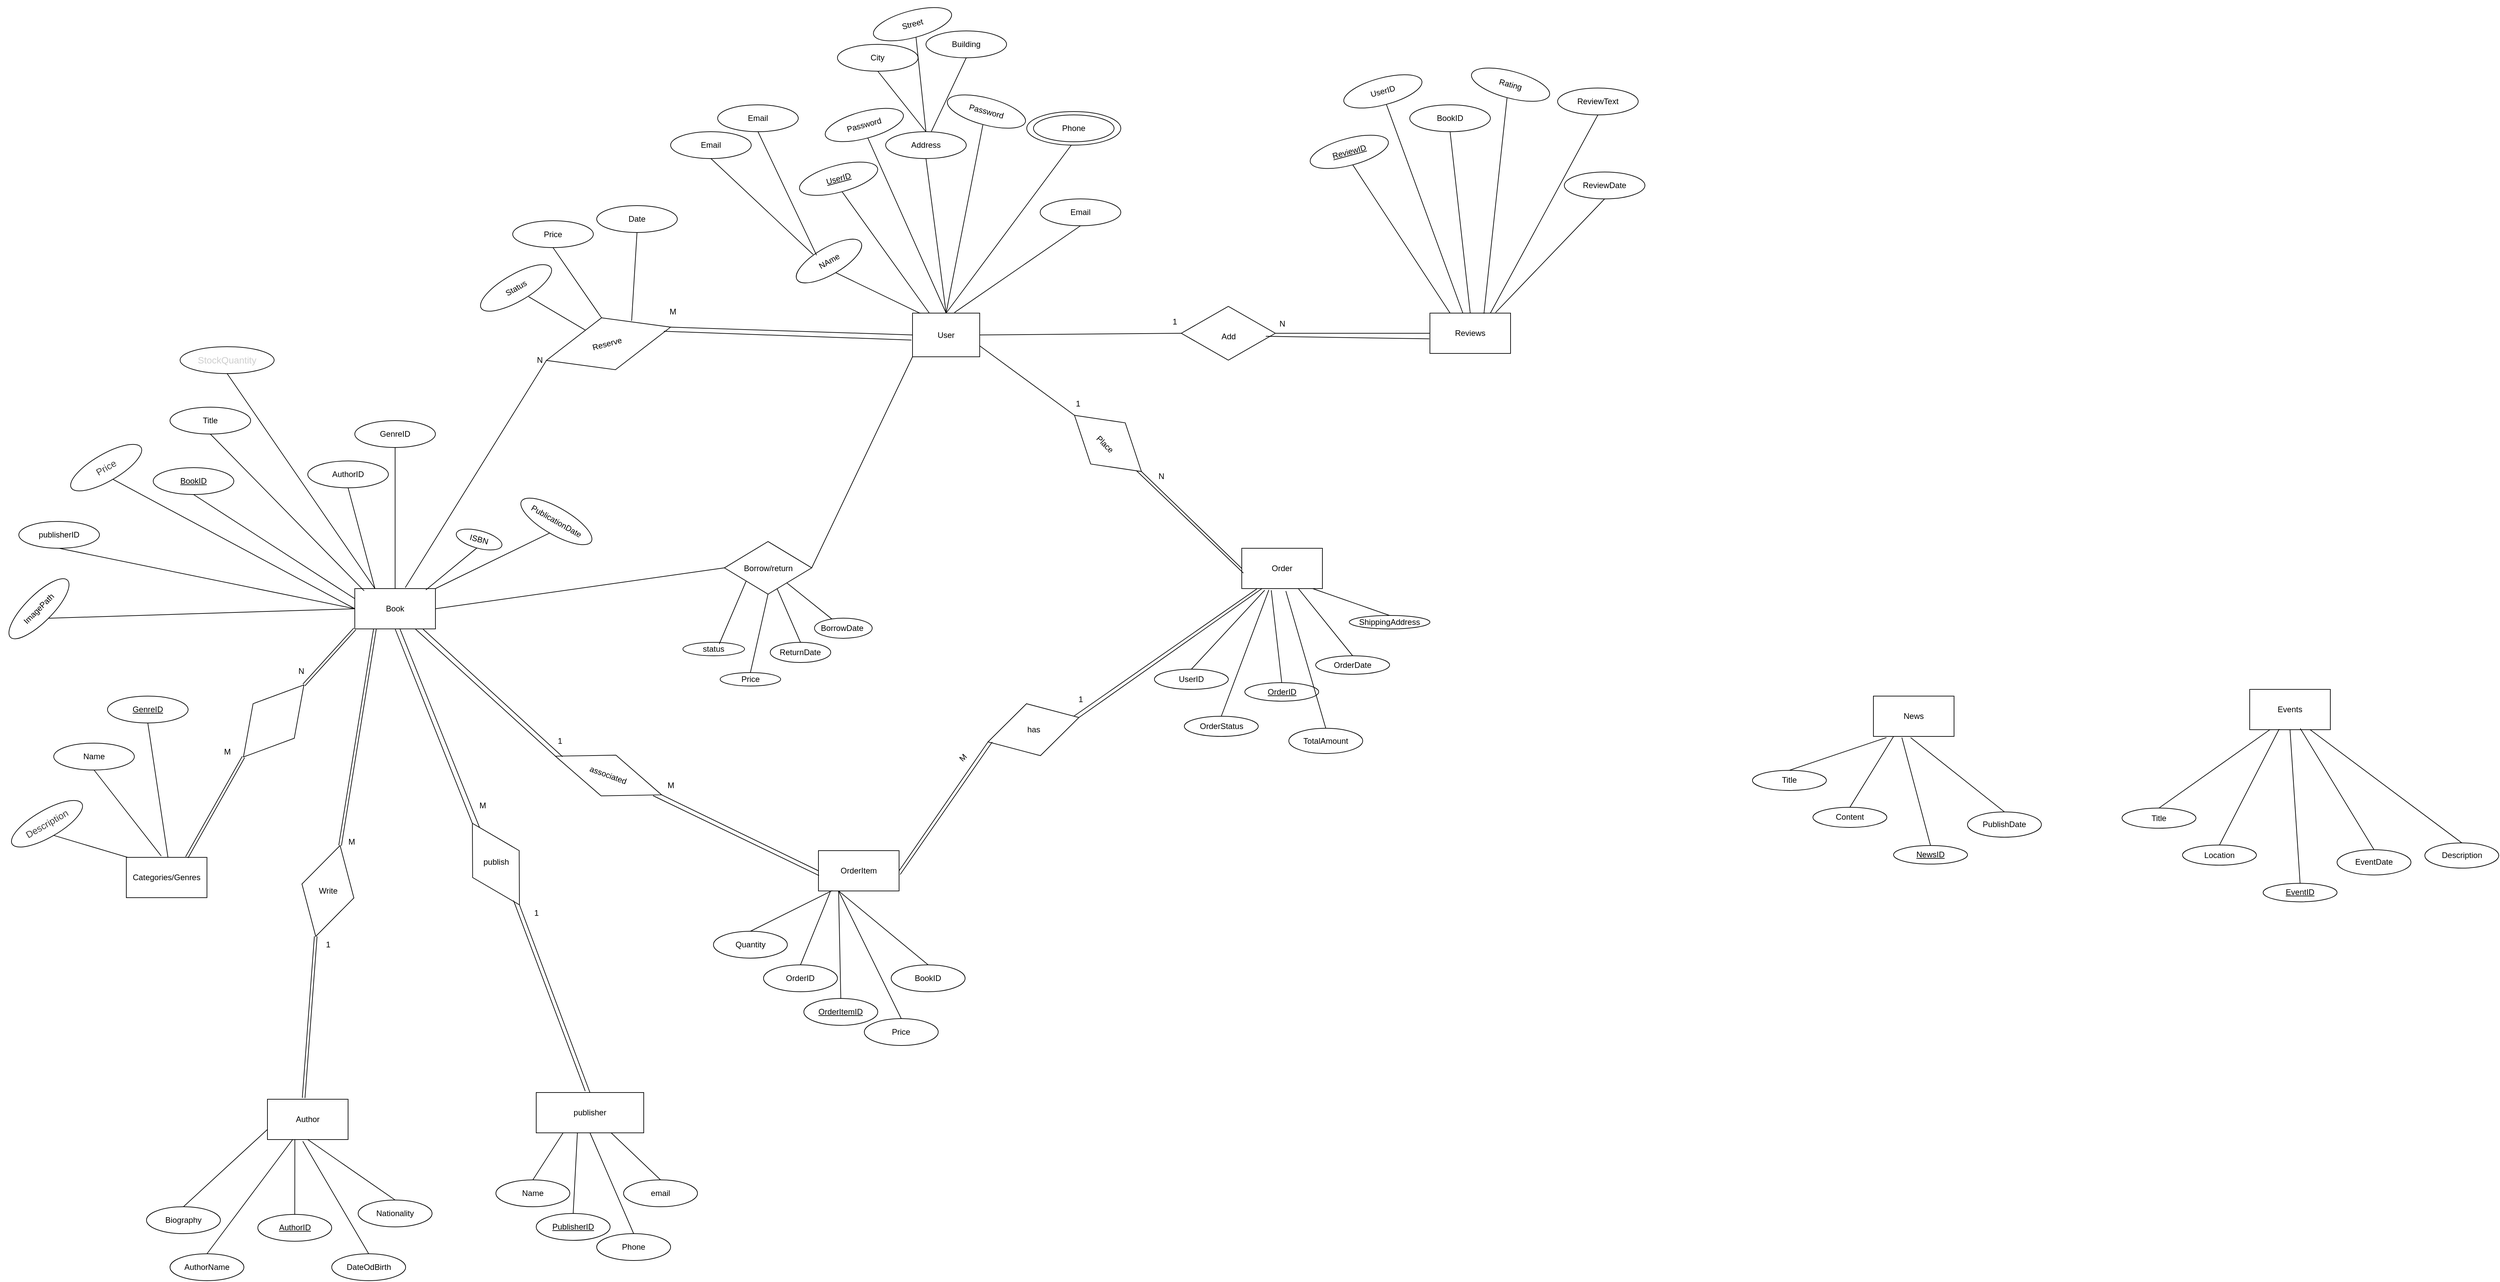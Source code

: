 <mxfile version="26.0.11">
  <diagram name="Page-1" id="nULY2W3f6LbbCYohRk0L">
    <mxGraphModel dx="4583" dy="1270" grid="1" gridSize="10" guides="1" tooltips="1" connect="1" arrows="1" fold="1" page="1" pageScale="1" pageWidth="850" pageHeight="1100" math="0" shadow="0">
      <root>
        <mxCell id="0" />
        <mxCell id="1" parent="0" />
        <mxCell id="A6vNAUPzISqS0qj19tmo-3" value="Categories/Genres" style="rounded=0;whiteSpace=wrap;html=1;" vertex="1" parent="1">
          <mxGeometry x="-1340" y="1530" width="120" height="60" as="geometry" />
        </mxCell>
        <mxCell id="A6vNAUPzISqS0qj19tmo-4" value="News" style="rounded=0;whiteSpace=wrap;html=1;" vertex="1" parent="1">
          <mxGeometry x="1260" y="1290" width="120" height="60" as="geometry" />
        </mxCell>
        <mxCell id="A6vNAUPzISqS0qj19tmo-7" value="Events" style="rounded=0;whiteSpace=wrap;html=1;" vertex="1" parent="1">
          <mxGeometry x="1820" y="1280" width="120" height="60" as="geometry" />
        </mxCell>
        <mxCell id="A6vNAUPzISqS0qj19tmo-11" value="OrderItem" style="rounded=0;whiteSpace=wrap;html=1;" vertex="1" parent="1">
          <mxGeometry x="-310" y="1520" width="120" height="60" as="geometry" />
        </mxCell>
        <mxCell id="A6vNAUPzISqS0qj19tmo-13" value="User" style="rounded=0;whiteSpace=wrap;html=1;" vertex="1" parent="1">
          <mxGeometry x="-170" y="720" width="100" height="65" as="geometry" />
        </mxCell>
        <mxCell id="A6vNAUPzISqS0qj19tmo-45" value="" style="rhombus;whiteSpace=wrap;html=1;rotation=130;" vertex="1" parent="1">
          <mxGeometry x="-1190.72" y="1287.02" width="140" height="80" as="geometry" />
        </mxCell>
        <mxCell id="A6vNAUPzISqS0qj19tmo-47" value="" style="endArrow=none;html=1;rounded=0;exitX=0.5;exitY=0;exitDx=0;exitDy=0;entryX=0;entryY=0.5;entryDx=0;entryDy=0;" edge="1" target="A6vNAUPzISqS0qj19tmo-37" parent="1" source="A6vNAUPzISqS0qj19tmo-956">
          <mxGeometry width="50" height="50" relative="1" as="geometry">
            <mxPoint x="120" y="580" as="sourcePoint" />
            <mxPoint x="260" y="580" as="targetPoint" />
          </mxGeometry>
        </mxCell>
        <mxCell id="A6vNAUPzISqS0qj19tmo-49" value="" style="group" vertex="1" connectable="0" parent="1">
          <mxGeometry x="600" y="720" width="120" height="280.0" as="geometry" />
        </mxCell>
        <mxCell id="A6vNAUPzISqS0qj19tmo-37" value="Reviews" style="rounded=0;whiteSpace=wrap;html=1;" vertex="1" parent="A6vNAUPzISqS0qj19tmo-49">
          <mxGeometry width="120" height="60" as="geometry" />
        </mxCell>
        <mxCell id="A6vNAUPzISqS0qj19tmo-50" value="" style="rhombus;whiteSpace=wrap;html=1;rotation=-105;" vertex="1" parent="1">
          <mxGeometry x="-662.42" y="670.01" width="80" height="191.25" as="geometry" />
        </mxCell>
        <mxCell id="A6vNAUPzISqS0qj19tmo-38" value="" style="endArrow=none;html=1;rounded=0;exitX=0.626;exitY=-0.025;exitDx=0;exitDy=0;entryX=0.5;entryY=0;entryDx=0;entryDy=0;exitPerimeter=0;" edge="1" target="A6vNAUPzISqS0qj19tmo-50" parent="1" source="A6vNAUPzISqS0qj19tmo-946">
          <mxGeometry width="50" height="50" relative="1" as="geometry">
            <mxPoint x="-600" y="710" as="sourcePoint" />
            <mxPoint x="100" y="460" as="targetPoint" />
          </mxGeometry>
        </mxCell>
        <mxCell id="A6vNAUPzISqS0qj19tmo-51" value="" style="endArrow=none;html=1;rounded=0;exitX=0.5;exitY=1;exitDx=0;exitDy=0;entryX=0;entryY=0.5;entryDx=0;entryDy=0;" edge="1" parent="1" source="A6vNAUPzISqS0qj19tmo-50" target="A6vNAUPzISqS0qj19tmo-13">
          <mxGeometry width="50" height="50" relative="1" as="geometry">
            <mxPoint x="10" y="460" as="sourcePoint" />
            <mxPoint x="330" y="460" as="targetPoint" />
          </mxGeometry>
        </mxCell>
        <mxCell id="A6vNAUPzISqS0qj19tmo-52" value="Order" style="rounded=0;whiteSpace=wrap;html=1;" vertex="1" parent="1">
          <mxGeometry x="320" y="1070" width="120" height="60" as="geometry" />
        </mxCell>
        <mxCell id="A6vNAUPzISqS0qj19tmo-946" value="Book" style="rounded=0;whiteSpace=wrap;html=1;" vertex="1" parent="1">
          <mxGeometry x="-1000" y="1130" width="120" height="60" as="geometry" />
        </mxCell>
        <mxCell id="A6vNAUPzISqS0qj19tmo-950" value="" style="endArrow=none;html=1;rounded=0;exitX=1;exitY=0.5;exitDx=0;exitDy=0;entryX=0.5;entryY=0;entryDx=0;entryDy=0;" edge="1" target="A6vNAUPzISqS0qj19tmo-951" parent="1" source="A6vNAUPzISqS0qj19tmo-946">
          <mxGeometry width="50" height="50" relative="1" as="geometry">
            <mxPoint x="-900" y="977.5" as="sourcePoint" />
            <mxPoint x="-200" y="687.5" as="targetPoint" />
          </mxGeometry>
        </mxCell>
        <mxCell id="A6vNAUPzISqS0qj19tmo-952" value="" style="endArrow=none;html=1;rounded=0;exitX=0.5;exitY=1;exitDx=0;exitDy=0;entryX=0;entryY=1;entryDx=0;entryDy=0;" edge="1" source="A6vNAUPzISqS0qj19tmo-951" parent="1" target="A6vNAUPzISqS0qj19tmo-13">
          <mxGeometry width="50" height="50" relative="1" as="geometry">
            <mxPoint x="-290" y="687.5" as="sourcePoint" />
            <mxPoint x="-350" y="1170" as="targetPoint" />
          </mxGeometry>
        </mxCell>
        <mxCell id="A6vNAUPzISqS0qj19tmo-956" value="" style="rhombus;whiteSpace=wrap;html=1;rotation=90;" vertex="1" parent="1">
          <mxGeometry x="260" y="680" width="80" height="140" as="geometry" />
        </mxCell>
        <mxCell id="A6vNAUPzISqS0qj19tmo-957" value="" style="endArrow=none;html=1;rounded=0;entryX=0.5;entryY=1;entryDx=0;entryDy=0;exitX=1;exitY=0.5;exitDx=0;exitDy=0;" edge="1" target="A6vNAUPzISqS0qj19tmo-956" parent="1" source="A6vNAUPzISqS0qj19tmo-13">
          <mxGeometry width="50" height="50" relative="1" as="geometry">
            <mxPoint x="-50" y="802.5" as="sourcePoint" />
            <mxPoint x="90" y="500" as="targetPoint" />
          </mxGeometry>
        </mxCell>
        <mxCell id="A6vNAUPzISqS0qj19tmo-959" value="" style="rhombus;whiteSpace=wrap;html=1;rotation=130;" vertex="1" parent="1">
          <mxGeometry x="80.85" y="848.93" width="80" height="130" as="geometry" />
        </mxCell>
        <mxCell id="A6vNAUPzISqS0qj19tmo-960" value="" style="endArrow=none;html=1;rounded=0;exitX=0.5;exitY=0;exitDx=0;exitDy=0;entryX=0;entryY=0.5;entryDx=0;entryDy=0;" edge="1" source="A6vNAUPzISqS0qj19tmo-959" parent="1" target="A6vNAUPzISqS0qj19tmo-52">
          <mxGeometry width="50" height="50" relative="1" as="geometry">
            <mxPoint x="120" y="687.5" as="sourcePoint" />
            <mxPoint x="230" y="857.5" as="targetPoint" />
          </mxGeometry>
        </mxCell>
        <mxCell id="A6vNAUPzISqS0qj19tmo-961" value="" style="endArrow=none;html=1;rounded=0;entryX=0.5;entryY=1;entryDx=0;entryDy=0;exitX=1;exitY=0.75;exitDx=0;exitDy=0;" edge="1" target="A6vNAUPzISqS0qj19tmo-959" parent="1" source="A6vNAUPzISqS0qj19tmo-13">
          <mxGeometry width="50" height="50" relative="1" as="geometry">
            <mxPoint x="-70" y="860.5" as="sourcePoint" />
            <mxPoint x="90" y="607.5" as="targetPoint" />
          </mxGeometry>
        </mxCell>
        <mxCell id="A6vNAUPzISqS0qj19tmo-962" value="" style="rhombus;whiteSpace=wrap;html=1;rotation=75;" vertex="1" parent="1">
          <mxGeometry x="-30.0" y="1270" width="80" height="140" as="geometry" />
        </mxCell>
        <mxCell id="A6vNAUPzISqS0qj19tmo-963" value="" style="endArrow=none;html=1;rounded=0;entryX=0.5;entryY=1;entryDx=0;entryDy=0;exitX=1;exitY=0.5;exitDx=0;exitDy=0;" edge="1" target="A6vNAUPzISqS0qj19tmo-962" parent="1" source="A6vNAUPzISqS0qj19tmo-11">
          <mxGeometry width="50" height="50" relative="1" as="geometry">
            <mxPoint x="100" y="1030" as="sourcePoint" />
            <mxPoint x="260" y="868.5" as="targetPoint" />
          </mxGeometry>
        </mxCell>
        <mxCell id="A6vNAUPzISqS0qj19tmo-964" value="" style="endArrow=none;html=1;rounded=0;exitX=0.5;exitY=0;exitDx=0;exitDy=0;entryX=0.25;entryY=1;entryDx=0;entryDy=0;" edge="1" source="A6vNAUPzISqS0qj19tmo-962" parent="1" target="A6vNAUPzISqS0qj19tmo-52">
          <mxGeometry width="50" height="50" relative="1" as="geometry">
            <mxPoint x="290" y="948.5" as="sourcePoint" />
            <mxPoint x="490" y="1361" as="targetPoint" />
          </mxGeometry>
        </mxCell>
        <mxCell id="A6vNAUPzISqS0qj19tmo-968" value="" style="endArrow=none;html=1;rounded=0;exitX=0;exitY=0.5;exitDx=0;exitDy=0;entryX=0.75;entryY=1;entryDx=0;entryDy=0;" edge="1" source="A6vNAUPzISqS0qj19tmo-969" parent="1" target="A6vNAUPzISqS0qj19tmo-946">
          <mxGeometry width="50" height="50" relative="1" as="geometry">
            <mxPoint x="-824" y="1610" as="sourcePoint" />
            <mxPoint x="-830" y="1170" as="targetPoint" />
          </mxGeometry>
        </mxCell>
        <mxCell id="A6vNAUPzISqS0qj19tmo-969" value="associated" style="rhombus;whiteSpace=wrap;html=1;rotation=20;" vertex="1" parent="1">
          <mxGeometry x="-706.51" y="1375.91" width="168.19" height="64.56" as="geometry" />
        </mxCell>
        <mxCell id="A6vNAUPzISqS0qj19tmo-970" value="" style="endArrow=none;html=1;rounded=0;exitX=0;exitY=0.5;exitDx=0;exitDy=0;entryX=1;entryY=0.5;entryDx=0;entryDy=0;" edge="1" target="A6vNAUPzISqS0qj19tmo-969" parent="1" source="A6vNAUPzISqS0qj19tmo-11">
          <mxGeometry width="50" height="50" relative="1" as="geometry">
            <mxPoint x="120" y="1580" as="sourcePoint" />
            <mxPoint x="-790" y="1460" as="targetPoint" />
          </mxGeometry>
        </mxCell>
        <mxCell id="A6vNAUPzISqS0qj19tmo-979" value="" style="endArrow=none;html=1;rounded=0;entryX=0.5;entryY=1;entryDx=0;entryDy=0;exitX=0.801;exitY=0.72;exitDx=0;exitDy=0;exitPerimeter=0;" edge="1" target="A6vNAUPzISqS0qj19tmo-980" parent="1" source="A6vNAUPzISqS0qj19tmo-50">
          <mxGeometry width="50" height="50" relative="1" as="geometry">
            <mxPoint x="-630" y="680" as="sourcePoint" />
            <mxPoint x="-40" y="550" as="targetPoint" />
          </mxGeometry>
        </mxCell>
        <mxCell id="A6vNAUPzISqS0qj19tmo-980" value="Date" style="ellipse;whiteSpace=wrap;html=1;" vertex="1" parent="1">
          <mxGeometry x="-640" y="560" width="120" height="40" as="geometry" />
        </mxCell>
        <mxCell id="A6vNAUPzISqS0qj19tmo-983" value="" style="endArrow=none;html=1;rounded=0;entryX=0.5;entryY=1;entryDx=0;entryDy=0;exitX=1;exitY=0.5;exitDx=0;exitDy=0;" edge="1" target="A6vNAUPzISqS0qj19tmo-1169" parent="1" source="A6vNAUPzISqS0qj19tmo-50">
          <mxGeometry width="50" height="50" relative="1" as="geometry">
            <mxPoint x="-720" y="680" as="sourcePoint" />
            <mxPoint x="-830" y="687.321" as="targetPoint" />
          </mxGeometry>
        </mxCell>
        <mxCell id="A6vNAUPzISqS0qj19tmo-985" value="NAme" style="ellipse;whiteSpace=wrap;html=1;rotation=-30;" vertex="1" parent="1">
          <mxGeometry x="-349.33" y="622.5" width="110" height="40" as="geometry" />
        </mxCell>
        <mxCell id="A6vNAUPzISqS0qj19tmo-986" value="&lt;u&gt;UserID&lt;/u&gt;" style="ellipse;whiteSpace=wrap;html=1;rotation=-15;" vertex="1" parent="1">
          <mxGeometry x="-340" y="500" width="120" height="40" as="geometry" />
        </mxCell>
        <mxCell id="A6vNAUPzISqS0qj19tmo-987" value="Address" style="ellipse;whiteSpace=wrap;html=1;" vertex="1" parent="1">
          <mxGeometry x="-210" y="450" width="120" height="40" as="geometry" />
        </mxCell>
        <mxCell id="A6vNAUPzISqS0qj19tmo-989" value="Email" style="ellipse;whiteSpace=wrap;html=1;" vertex="1" parent="1">
          <mxGeometry x="20" y="550" width="120" height="40" as="geometry" />
        </mxCell>
        <mxCell id="A6vNAUPzISqS0qj19tmo-990" value="" style="endArrow=none;html=1;rounded=0;entryX=0.5;entryY=1;entryDx=0;entryDy=0;exitX=0.624;exitY=-0.012;exitDx=0;exitDy=0;exitPerimeter=0;" edge="1" target="A6vNAUPzISqS0qj19tmo-989" parent="1" source="A6vNAUPzISqS0qj19tmo-13">
          <mxGeometry width="50" height="50" relative="1" as="geometry">
            <mxPoint x="-90" y="690" as="sourcePoint" />
            <mxPoint x="500" y="520" as="targetPoint" />
          </mxGeometry>
        </mxCell>
        <mxCell id="A6vNAUPzISqS0qj19tmo-991" value="" style="endArrow=none;html=1;rounded=0;entryX=0.5;entryY=1;entryDx=0;entryDy=0;exitX=0.5;exitY=0;exitDx=0;exitDy=0;" edge="1" target="A6vNAUPzISqS0qj19tmo-988" parent="1" source="A6vNAUPzISqS0qj19tmo-13">
          <mxGeometry width="50" height="50" relative="1" as="geometry">
            <mxPoint x="-110" y="690" as="sourcePoint" />
            <mxPoint x="210" y="500" as="targetPoint" />
          </mxGeometry>
        </mxCell>
        <mxCell id="A6vNAUPzISqS0qj19tmo-992" value="" style="endArrow=none;html=1;rounded=0;entryX=0.5;entryY=1;entryDx=0;entryDy=0;exitX=0.5;exitY=0;exitDx=0;exitDy=0;" edge="1" target="A6vNAUPzISqS0qj19tmo-987" parent="1" source="A6vNAUPzISqS0qj19tmo-13">
          <mxGeometry width="50" height="50" relative="1" as="geometry">
            <mxPoint x="-120" y="690" as="sourcePoint" />
            <mxPoint x="170" y="480" as="targetPoint" />
          </mxGeometry>
        </mxCell>
        <mxCell id="A6vNAUPzISqS0qj19tmo-993" value="" style="endArrow=none;html=1;rounded=0;entryX=0.5;entryY=1;entryDx=0;entryDy=0;exitX=0.25;exitY=0;exitDx=0;exitDy=0;" edge="1" target="A6vNAUPzISqS0qj19tmo-986" parent="1" source="A6vNAUPzISqS0qj19tmo-13">
          <mxGeometry width="50" height="50" relative="1" as="geometry">
            <mxPoint x="-130" y="688" as="sourcePoint" />
            <mxPoint x="160" y="470" as="targetPoint" />
          </mxGeometry>
        </mxCell>
        <mxCell id="A6vNAUPzISqS0qj19tmo-994" value="" style="endArrow=none;html=1;rounded=0;entryX=0.5;entryY=1;entryDx=0;entryDy=0;exitX=0.116;exitY=0.007;exitDx=0;exitDy=0;exitPerimeter=0;" edge="1" target="A6vNAUPzISqS0qj19tmo-985" parent="1" source="A6vNAUPzISqS0qj19tmo-13">
          <mxGeometry width="50" height="50" relative="1" as="geometry">
            <mxPoint x="-180" y="690" as="sourcePoint" />
            <mxPoint x="110" y="470" as="targetPoint" />
          </mxGeometry>
        </mxCell>
        <mxCell id="A6vNAUPzISqS0qj19tmo-996" value="Password" style="ellipse;whiteSpace=wrap;html=1;rotation=-15;" vertex="1" parent="1">
          <mxGeometry x="-301.72" y="420" width="120" height="40" as="geometry" />
        </mxCell>
        <mxCell id="A6vNAUPzISqS0qj19tmo-997" value="" style="endArrow=none;html=1;rounded=0;entryX=0.5;entryY=1;entryDx=0;entryDy=0;exitX=0.5;exitY=0;exitDx=0;exitDy=0;" edge="1" target="A6vNAUPzISqS0qj19tmo-996" parent="1" source="A6vNAUPzISqS0qj19tmo-13">
          <mxGeometry width="50" height="50" relative="1" as="geometry">
            <mxPoint x="-139.7" y="475.0" as="sourcePoint" />
            <mxPoint x="109.7" y="233.31" as="targetPoint" />
          </mxGeometry>
        </mxCell>
        <mxCell id="A6vNAUPzISqS0qj19tmo-999" value="Password" style="ellipse;whiteSpace=wrap;html=1;rotation=15;" vertex="1" parent="1">
          <mxGeometry x="-120" y="400" width="120" height="40" as="geometry" />
        </mxCell>
        <mxCell id="A6vNAUPzISqS0qj19tmo-1000" value="" style="endArrow=none;html=1;rounded=0;entryX=0.5;entryY=1;entryDx=0;entryDy=0;exitX=0.5;exitY=0;exitDx=0;exitDy=0;" edge="1" target="A6vNAUPzISqS0qj19tmo-999" parent="1" source="A6vNAUPzISqS0qj19tmo-13">
          <mxGeometry width="50" height="50" relative="1" as="geometry">
            <mxPoint x="193" y="626.815" as="sourcePoint" />
            <mxPoint x="399.7" y="153.31" as="targetPoint" />
          </mxGeometry>
        </mxCell>
        <mxCell id="A6vNAUPzISqS0qj19tmo-1001" value="" style="group" vertex="1" connectable="0" parent="1">
          <mxGeometry y="420" width="140" height="50" as="geometry" />
        </mxCell>
        <mxCell id="A6vNAUPzISqS0qj19tmo-995" value="" style="ellipse;whiteSpace=wrap;html=1;" vertex="1" parent="A6vNAUPzISqS0qj19tmo-1001">
          <mxGeometry width="140" height="50" as="geometry" />
        </mxCell>
        <mxCell id="A6vNAUPzISqS0qj19tmo-988" value="Phone" style="ellipse;whiteSpace=wrap;html=1;" vertex="1" parent="A6vNAUPzISqS0qj19tmo-1001">
          <mxGeometry x="10" y="5" width="120" height="40" as="geometry" />
        </mxCell>
        <mxCell id="A6vNAUPzISqS0qj19tmo-1003" value="&lt;u&gt;ReviewID&lt;/u&gt;" style="ellipse;whiteSpace=wrap;html=1;rotation=-15;" vertex="1" parent="1">
          <mxGeometry x="420" y="460" width="120" height="40" as="geometry" />
        </mxCell>
        <mxCell id="A6vNAUPzISqS0qj19tmo-1004" value="BookID" style="ellipse;whiteSpace=wrap;html=1;" vertex="1" parent="1">
          <mxGeometry x="570" y="410" width="120" height="40" as="geometry" />
        </mxCell>
        <mxCell id="A6vNAUPzISqS0qj19tmo-1005" value="ReviewDate" style="ellipse;whiteSpace=wrap;html=1;" vertex="1" parent="1">
          <mxGeometry x="800" y="510" width="120" height="40" as="geometry" />
        </mxCell>
        <mxCell id="A6vNAUPzISqS0qj19tmo-1006" value="UserID" style="ellipse;whiteSpace=wrap;html=1;rotation=-15;" vertex="1" parent="1">
          <mxGeometry x="470" y="370" width="120" height="40" as="geometry" />
        </mxCell>
        <mxCell id="A6vNAUPzISqS0qj19tmo-1007" value="Rating" style="ellipse;whiteSpace=wrap;html=1;rotation=15;" vertex="1" parent="1">
          <mxGeometry x="660" y="360" width="120" height="40" as="geometry" />
        </mxCell>
        <mxCell id="A6vNAUPzISqS0qj19tmo-1011" value="" style="endArrow=none;html=1;rounded=0;entryX=0.5;entryY=1;entryDx=0;entryDy=0;exitX=0.814;exitY=-0.014;exitDx=0;exitDy=0;exitPerimeter=0;" edge="1" target="A6vNAUPzISqS0qj19tmo-1005" parent="1" source="A6vNAUPzISqS0qj19tmo-37">
          <mxGeometry width="50" height="50" relative="1" as="geometry">
            <mxPoint x="672" y="679" as="sourcePoint" />
            <mxPoint x="1280" y="480" as="targetPoint" />
          </mxGeometry>
        </mxCell>
        <mxCell id="A6vNAUPzISqS0qj19tmo-1012" value="" style="endArrow=none;html=1;rounded=0;entryX=0.5;entryY=1;entryDx=0;entryDy=0;exitX=0.75;exitY=0;exitDx=0;exitDy=0;" edge="1" target="A6vNAUPzISqS0qj19tmo-1010" parent="1" source="A6vNAUPzISqS0qj19tmo-37">
          <mxGeometry width="50" height="50" relative="1" as="geometry">
            <mxPoint x="660" y="680" as="sourcePoint" />
            <mxPoint x="990" y="460" as="targetPoint" />
          </mxGeometry>
        </mxCell>
        <mxCell id="A6vNAUPzISqS0qj19tmo-1013" value="" style="endArrow=none;html=1;rounded=0;entryX=0.5;entryY=1;entryDx=0;entryDy=0;exitX=0.67;exitY=0.013;exitDx=0;exitDy=0;exitPerimeter=0;" edge="1" target="A6vNAUPzISqS0qj19tmo-1007" parent="1" source="A6vNAUPzISqS0qj19tmo-37">
          <mxGeometry width="50" height="50" relative="1" as="geometry">
            <mxPoint x="650" y="710" as="sourcePoint" />
            <mxPoint x="1179.7" y="113.31" as="targetPoint" />
          </mxGeometry>
        </mxCell>
        <mxCell id="A6vNAUPzISqS0qj19tmo-1014" value="" style="endArrow=none;html=1;rounded=0;entryX=0.5;entryY=1;entryDx=0;entryDy=0;exitX=0.5;exitY=0;exitDx=0;exitDy=0;" edge="1" target="A6vNAUPzISqS0qj19tmo-1004" parent="1" source="A6vNAUPzISqS0qj19tmo-37">
          <mxGeometry width="50" height="50" relative="1" as="geometry">
            <mxPoint x="660" y="720" as="sourcePoint" />
            <mxPoint x="950" y="440" as="targetPoint" />
          </mxGeometry>
        </mxCell>
        <mxCell id="A6vNAUPzISqS0qj19tmo-1015" value="" style="endArrow=none;html=1;rounded=0;entryX=0.5;entryY=1;entryDx=0;entryDy=0;" edge="1" target="A6vNAUPzISqS0qj19tmo-1006" parent="1" source="A6vNAUPzISqS0qj19tmo-37">
          <mxGeometry width="50" height="50" relative="1" as="geometry">
            <mxPoint x="650" y="720" as="sourcePoint" />
            <mxPoint x="889.7" y="193.31" as="targetPoint" />
          </mxGeometry>
        </mxCell>
        <mxCell id="A6vNAUPzISqS0qj19tmo-1016" value="" style="endArrow=none;html=1;rounded=0;entryX=0.5;entryY=1;entryDx=0;entryDy=0;exitX=0.25;exitY=0;exitDx=0;exitDy=0;" edge="1" target="A6vNAUPzISqS0qj19tmo-1003" parent="1" source="A6vNAUPzISqS0qj19tmo-37">
          <mxGeometry width="50" height="50" relative="1" as="geometry">
            <mxPoint x="635" y="680" as="sourcePoint" />
            <mxPoint x="940" y="430" as="targetPoint" />
          </mxGeometry>
        </mxCell>
        <mxCell id="A6vNAUPzISqS0qj19tmo-1010" value="ReviewText" style="ellipse;whiteSpace=wrap;html=1;" vertex="1" parent="1">
          <mxGeometry x="790" y="385" width="120" height="40" as="geometry" />
        </mxCell>
        <mxCell id="A6vNAUPzISqS0qj19tmo-1024" value="" style="group" vertex="1" connectable="0" parent="1">
          <mxGeometry x="-1520.002" y="1290" width="271.962" height="240" as="geometry" />
        </mxCell>
        <mxCell id="A6vNAUPzISqS0qj19tmo-1018" value="Name" style="ellipse;whiteSpace=wrap;html=1;" vertex="1" parent="A6vNAUPzISqS0qj19tmo-1024">
          <mxGeometry x="71.962" y="70" width="120" height="40" as="geometry" />
        </mxCell>
        <mxCell id="A6vNAUPzISqS0qj19tmo-1019" value="" style="endArrow=none;html=1;rounded=0;entryX=0.5;entryY=1;entryDx=0;entryDy=0;exitX=0.413;exitY=-0.029;exitDx=0;exitDy=0;exitPerimeter=0;" edge="1" target="A6vNAUPzISqS0qj19tmo-1018" parent="A6vNAUPzISqS0qj19tmo-1024">
          <mxGeometry width="50" height="50" relative="1" as="geometry">
            <mxPoint x="231.962" y="238" as="sourcePoint" />
            <mxPoint x="521.962" y="20" as="targetPoint" />
          </mxGeometry>
        </mxCell>
        <mxCell id="A6vNAUPzISqS0qj19tmo-1020" value="&lt;u&gt;GenreID&lt;/u&gt;" style="ellipse;whiteSpace=wrap;html=1;" vertex="1" parent="A6vNAUPzISqS0qj19tmo-1024">
          <mxGeometry x="151.962" width="120" height="40" as="geometry" />
        </mxCell>
        <mxCell id="A6vNAUPzISqS0qj19tmo-1021" value="" style="endArrow=none;html=1;rounded=0;entryX=0.5;entryY=1;entryDx=0;entryDy=0;exitX=0.5;exitY=0;exitDx=0;exitDy=0;" edge="1" target="A6vNAUPzISqS0qj19tmo-1020" parent="A6vNAUPzISqS0qj19tmo-1024">
          <mxGeometry width="50" height="50" relative="1" as="geometry">
            <mxPoint x="241.962" y="240" as="sourcePoint" />
            <mxPoint x="531.962" y="30" as="targetPoint" />
          </mxGeometry>
        </mxCell>
        <mxCell id="A6vNAUPzISqS0qj19tmo-1022" value="&lt;div style=&quot;text-align: left;&quot;&gt;&lt;span style=&quot;color: rgb(60, 60, 60); font-size: 14px;&quot;&gt;Description&lt;/span&gt;&lt;/div&gt;" style="ellipse;whiteSpace=wrap;html=1;rotation=-30;" vertex="1" parent="A6vNAUPzISqS0qj19tmo-1024">
          <mxGeometry x="1.962" y="170" width="120" height="40" as="geometry" />
        </mxCell>
        <mxCell id="A6vNAUPzISqS0qj19tmo-1023" value="" style="endArrow=none;html=1;rounded=0;entryX=0.5;entryY=1;entryDx=0;entryDy=0;exitX=0;exitY=0;exitDx=0;exitDy=0;" edge="1" target="A6vNAUPzISqS0qj19tmo-1022" parent="A6vNAUPzISqS0qj19tmo-1024">
          <mxGeometry width="50" height="50" relative="1" as="geometry">
            <mxPoint x="181.962" y="240" as="sourcePoint" />
            <mxPoint x="471.962" y="20" as="targetPoint" />
          </mxGeometry>
        </mxCell>
        <mxCell id="A6vNAUPzISqS0qj19tmo-1025" value="AuthorID" style="ellipse;whiteSpace=wrap;html=1;" vertex="1" parent="1">
          <mxGeometry x="-1070" y="940" width="120" height="40" as="geometry" />
        </mxCell>
        <mxCell id="A6vNAUPzISqS0qj19tmo-1026" value="&lt;u&gt;BookID&lt;/u&gt;" style="ellipse;whiteSpace=wrap;html=1;" vertex="1" parent="1">
          <mxGeometry x="-1300" y="950" width="120" height="40" as="geometry" />
        </mxCell>
        <mxCell id="A6vNAUPzISqS0qj19tmo-1027" value="Title" style="ellipse;whiteSpace=wrap;html=1;" vertex="1" parent="1">
          <mxGeometry x="-1275" y="860" width="120" height="40" as="geometry" />
        </mxCell>
        <mxCell id="A6vNAUPzISqS0qj19tmo-1028" value="&lt;div style=&quot;text-align: left;&quot;&gt;&lt;font face=&quot;Segoe UI, Segoe UI Web (West European), -apple-system, BlinkMacSystemFont, Roboto, Helvetica Neue, sans-serif&quot; color=&quot;#cecece&quot;&gt;&lt;span style=&quot;font-size: 14px;&quot;&gt;StockQuantity&lt;/span&gt;&lt;/font&gt;&lt;/div&gt;" style="ellipse;whiteSpace=wrap;html=1;" vertex="1" parent="1">
          <mxGeometry x="-1260" y="770" width="140" height="40" as="geometry" />
        </mxCell>
        <mxCell id="A6vNAUPzISqS0qj19tmo-1029" value="&lt;font color=&quot;#3c3c3c&quot;&gt;&lt;span style=&quot;font-size: 14px;&quot;&gt;Price&lt;/span&gt;&lt;/font&gt;" style="ellipse;whiteSpace=wrap;html=1;rotation=-30;" vertex="1" parent="1">
          <mxGeometry x="-1430" y="930" width="120" height="40" as="geometry" />
        </mxCell>
        <mxCell id="A6vNAUPzISqS0qj19tmo-1030" value="" style="endArrow=none;html=1;rounded=0;entryX=0.5;entryY=1;entryDx=0;entryDy=0;exitX=0;exitY=0.5;exitDx=0;exitDy=0;" edge="1" target="A6vNAUPzISqS0qj19tmo-1029" parent="1" source="A6vNAUPzISqS0qj19tmo-946">
          <mxGeometry width="50" height="50" relative="1" as="geometry">
            <mxPoint x="-1170" y="1040" as="sourcePoint" />
            <mxPoint x="-880" y="820" as="targetPoint" />
          </mxGeometry>
        </mxCell>
        <mxCell id="A6vNAUPzISqS0qj19tmo-1031" value="" style="endArrow=none;html=1;rounded=0;entryX=0.5;entryY=1;entryDx=0;entryDy=0;exitX=0;exitY=0.25;exitDx=0;exitDy=0;" edge="1" target="A6vNAUPzISqS0qj19tmo-1026" parent="1" source="A6vNAUPzISqS0qj19tmo-946">
          <mxGeometry width="50" height="50" relative="1" as="geometry">
            <mxPoint x="-1120" y="1038" as="sourcePoint" />
            <mxPoint x="-830" y="820" as="targetPoint" />
          </mxGeometry>
        </mxCell>
        <mxCell id="A6vNAUPzISqS0qj19tmo-1032" value="" style="endArrow=none;html=1;rounded=0;entryX=0.5;entryY=1;entryDx=0;entryDy=0;exitX=0.116;exitY=0.055;exitDx=0;exitDy=0;exitPerimeter=0;" edge="1" target="A6vNAUPzISqS0qj19tmo-1027" parent="1" source="A6vNAUPzISqS0qj19tmo-946">
          <mxGeometry width="50" height="50" relative="1" as="geometry">
            <mxPoint x="-1110" y="1040" as="sourcePoint" />
            <mxPoint x="-820" y="830" as="targetPoint" />
          </mxGeometry>
        </mxCell>
        <mxCell id="A6vNAUPzISqS0qj19tmo-1033" value="" style="endArrow=none;html=1;rounded=0;entryX=0.5;entryY=1;entryDx=0;entryDy=0;exitX=0.25;exitY=0;exitDx=0;exitDy=0;" edge="1" target="A6vNAUPzISqS0qj19tmo-1028" parent="1" source="A6vNAUPzISqS0qj19tmo-946">
          <mxGeometry width="50" height="50" relative="1" as="geometry">
            <mxPoint x="-990" y="1120" as="sourcePoint" />
            <mxPoint x="-780" y="850" as="targetPoint" />
          </mxGeometry>
        </mxCell>
        <mxCell id="A6vNAUPzISqS0qj19tmo-1034" value="" style="endArrow=none;html=1;rounded=0;entryX=0.5;entryY=1;entryDx=0;entryDy=0;exitX=0.25;exitY=0;exitDx=0;exitDy=0;" edge="1" target="A6vNAUPzISqS0qj19tmo-1025" parent="1" source="A6vNAUPzISqS0qj19tmo-946">
          <mxGeometry width="50" height="50" relative="1" as="geometry">
            <mxPoint x="-1080" y="1040" as="sourcePoint" />
            <mxPoint x="-490" y="870" as="targetPoint" />
          </mxGeometry>
        </mxCell>
        <mxCell id="A6vNAUPzISqS0qj19tmo-1036" value="Author" style="rounded=0;whiteSpace=wrap;html=1;" vertex="1" parent="1">
          <mxGeometry x="-1130" y="1890" width="120" height="60" as="geometry" />
        </mxCell>
        <mxCell id="A6vNAUPzISqS0qj19tmo-1037" value="publisher" style="rounded=0;whiteSpace=wrap;html=1;" vertex="1" parent="1">
          <mxGeometry x="-730" y="1880" width="160" height="60" as="geometry" />
        </mxCell>
        <mxCell id="A6vNAUPzISqS0qj19tmo-1038" value="ImagePath" style="ellipse;whiteSpace=wrap;html=1;rotation=-45;" vertex="1" parent="1">
          <mxGeometry x="-1530" y="1140" width="120" height="40" as="geometry" />
        </mxCell>
        <mxCell id="A6vNAUPzISqS0qj19tmo-1039" value="" style="endArrow=none;html=1;rounded=0;entryX=0.5;entryY=1;entryDx=0;entryDy=0;" edge="1" target="A6vNAUPzISqS0qj19tmo-1038" parent="1">
          <mxGeometry width="50" height="50" relative="1" as="geometry">
            <mxPoint x="-1000" y="1160" as="sourcePoint" />
            <mxPoint x="-810" y="840" as="targetPoint" />
          </mxGeometry>
        </mxCell>
        <mxCell id="A6vNAUPzISqS0qj19tmo-1040" value="publisherID" style="ellipse;whiteSpace=wrap;html=1;" vertex="1" parent="1">
          <mxGeometry x="-1500" y="1030" width="120" height="40" as="geometry" />
        </mxCell>
        <mxCell id="A6vNAUPzISqS0qj19tmo-1041" value="" style="endArrow=none;html=1;rounded=0;entryX=0.5;entryY=1;entryDx=0;entryDy=0;exitX=0;exitY=0.5;exitDx=0;exitDy=0;" edge="1" target="A6vNAUPzISqS0qj19tmo-1040" parent="1" source="A6vNAUPzISqS0qj19tmo-946">
          <mxGeometry width="50" height="50" relative="1" as="geometry">
            <mxPoint x="-1166" y="1173" as="sourcePoint" />
            <mxPoint x="-1000" y="870" as="targetPoint" />
          </mxGeometry>
        </mxCell>
        <mxCell id="A6vNAUPzISqS0qj19tmo-1042" value="PublicationDate" style="ellipse;whiteSpace=wrap;html=1;rotation=30;" vertex="1" parent="1">
          <mxGeometry x="-760" y="1010" width="120" height="40" as="geometry" />
        </mxCell>
        <mxCell id="A6vNAUPzISqS0qj19tmo-1043" value="" style="endArrow=none;html=1;rounded=0;entryX=0.5;entryY=1;entryDx=0;entryDy=0;exitX=1;exitY=0;exitDx=0;exitDy=0;" edge="1" target="A6vNAUPzISqS0qj19tmo-1042" parent="1" source="A6vNAUPzISqS0qj19tmo-946">
          <mxGeometry width="50" height="50" relative="1" as="geometry">
            <mxPoint x="-1275" y="1263" as="sourcePoint" />
            <mxPoint x="-1109" y="960" as="targetPoint" />
          </mxGeometry>
        </mxCell>
        <mxCell id="A6vNAUPzISqS0qj19tmo-1044" value="GenreID" style="ellipse;whiteSpace=wrap;html=1;" vertex="1" parent="1">
          <mxGeometry x="-1000" y="880" width="120" height="40" as="geometry" />
        </mxCell>
        <mxCell id="A6vNAUPzISqS0qj19tmo-1045" value="" style="endArrow=none;html=1;rounded=0;entryX=0.5;entryY=1;entryDx=0;entryDy=0;exitX=0.5;exitY=0;exitDx=0;exitDy=0;" edge="1" target="A6vNAUPzISqS0qj19tmo-1044" parent="1" source="A6vNAUPzISqS0qj19tmo-946">
          <mxGeometry width="50" height="50" relative="1" as="geometry">
            <mxPoint x="-960" y="1140" as="sourcePoint" />
            <mxPoint x="-480" y="880" as="targetPoint" />
          </mxGeometry>
        </mxCell>
        <mxCell id="A6vNAUPzISqS0qj19tmo-1046" value="ISBN" style="ellipse;whiteSpace=wrap;html=1;rotation=15;" vertex="1" parent="1">
          <mxGeometry x="-850" y="1043.94" width="70" height="26.06" as="geometry" />
        </mxCell>
        <mxCell id="A6vNAUPzISqS0qj19tmo-1047" value="" style="endArrow=none;html=1;rounded=0;entryX=0.5;entryY=1;entryDx=0;entryDy=0;exitX=0.881;exitY=0.034;exitDx=0;exitDy=0;exitPerimeter=0;" edge="1" target="A6vNAUPzISqS0qj19tmo-1046" parent="1" source="A6vNAUPzISqS0qj19tmo-946">
          <mxGeometry width="50" height="50" relative="1" as="geometry">
            <mxPoint x="-960" y="1140" as="sourcePoint" />
            <mxPoint x="-480" y="880" as="targetPoint" />
          </mxGeometry>
        </mxCell>
        <mxCell id="A6vNAUPzISqS0qj19tmo-1048" value="" style="rhombus;whiteSpace=wrap;html=1;rotation=105;" vertex="1" parent="1">
          <mxGeometry x="-1110" y="1540" width="140" height="80" as="geometry" />
        </mxCell>
        <mxCell id="A6vNAUPzISqS0qj19tmo-1051" value="" style="rhombus;whiteSpace=wrap;html=1;rotation=60;" vertex="1" parent="1">
          <mxGeometry x="-860" y="1500" width="140" height="80" as="geometry" />
        </mxCell>
        <mxCell id="A6vNAUPzISqS0qj19tmo-1052" value="" style="endArrow=none;html=1;rounded=0;exitX=0;exitY=0.5;exitDx=0;exitDy=0;entryX=0.5;entryY=1;entryDx=0;entryDy=0;" edge="1" source="A6vNAUPzISqS0qj19tmo-1051" parent="1" target="A6vNAUPzISqS0qj19tmo-946">
          <mxGeometry width="50" height="50" relative="1" as="geometry">
            <mxPoint x="-1028.28" y="1755" as="sourcePoint" />
            <mxPoint x="-785" y="1170" as="targetPoint" />
          </mxGeometry>
        </mxCell>
        <mxCell id="A6vNAUPzISqS0qj19tmo-1053" value="" style="endArrow=none;html=1;rounded=0;exitX=0.5;exitY=0;exitDx=0;exitDy=0;entryX=1;entryY=0.5;entryDx=0;entryDy=0;" edge="1" target="A6vNAUPzISqS0qj19tmo-1051" parent="1" source="A6vNAUPzISqS0qj19tmo-1037">
          <mxGeometry width="50" height="50" relative="1" as="geometry">
            <mxPoint x="-595" y="1870" as="sourcePoint" />
            <mxPoint x="-994.28" y="1605" as="targetPoint" />
          </mxGeometry>
        </mxCell>
        <mxCell id="A6vNAUPzISqS0qj19tmo-1054" value="Email" style="ellipse;whiteSpace=wrap;html=1;" vertex="1" parent="1">
          <mxGeometry x="-460" y="410" width="120" height="40" as="geometry" />
        </mxCell>
        <mxCell id="A6vNAUPzISqS0qj19tmo-1055" value="" style="endArrow=none;html=1;rounded=0;entryX=0.5;entryY=1;entryDx=0;entryDy=0;exitX=0.394;exitY=0.08;exitDx=0;exitDy=0;exitPerimeter=0;" edge="1" target="A6vNAUPzISqS0qj19tmo-1054" parent="1" source="A6vNAUPzISqS0qj19tmo-985">
          <mxGeometry width="50" height="50" relative="1" as="geometry">
            <mxPoint x="-98" y="729" as="sourcePoint" />
            <mxPoint x="510" y="530" as="targetPoint" />
          </mxGeometry>
        </mxCell>
        <mxCell id="A6vNAUPzISqS0qj19tmo-1056" value="Email" style="ellipse;whiteSpace=wrap;html=1;" vertex="1" parent="1">
          <mxGeometry x="-530" y="450" width="120" height="40" as="geometry" />
        </mxCell>
        <mxCell id="A6vNAUPzISqS0qj19tmo-1057" value="" style="endArrow=none;html=1;rounded=0;entryX=0.5;entryY=1;entryDx=0;entryDy=0;exitX=0.359;exitY=-0.006;exitDx=0;exitDy=0;exitPerimeter=0;" edge="1" target="A6vNAUPzISqS0qj19tmo-1056" parent="1" source="A6vNAUPzISqS0qj19tmo-985">
          <mxGeometry width="50" height="50" relative="1" as="geometry">
            <mxPoint x="-88" y="739" as="sourcePoint" />
            <mxPoint x="520" y="540" as="targetPoint" />
          </mxGeometry>
        </mxCell>
        <mxCell id="A6vNAUPzISqS0qj19tmo-1058" value="Street" style="ellipse;whiteSpace=wrap;html=1;rotation=-15;" vertex="1" parent="1">
          <mxGeometry x="-230" y="270" width="120" height="40" as="geometry" />
        </mxCell>
        <mxCell id="A6vNAUPzISqS0qj19tmo-1059" value="" style="endArrow=none;html=1;rounded=0;entryX=0.5;entryY=1;entryDx=0;entryDy=0;exitX=0.5;exitY=0;exitDx=0;exitDy=0;" edge="1" target="A6vNAUPzISqS0qj19tmo-1058" parent="1" source="A6vNAUPzISqS0qj19tmo-987">
          <mxGeometry width="50" height="50" relative="1" as="geometry">
            <mxPoint x="-78" y="749" as="sourcePoint" />
            <mxPoint x="530" y="550" as="targetPoint" />
          </mxGeometry>
        </mxCell>
        <mxCell id="A6vNAUPzISqS0qj19tmo-1060" value="City" style="ellipse;whiteSpace=wrap;html=1;" vertex="1" parent="1">
          <mxGeometry x="-281.72" y="320" width="120" height="40" as="geometry" />
        </mxCell>
        <mxCell id="A6vNAUPzISqS0qj19tmo-1061" value="" style="endArrow=none;html=1;rounded=0;entryX=0.5;entryY=1;entryDx=0;entryDy=0;exitX=0.5;exitY=0;exitDx=0;exitDy=0;" edge="1" target="A6vNAUPzISqS0qj19tmo-1060" parent="1" source="A6vNAUPzISqS0qj19tmo-987">
          <mxGeometry width="50" height="50" relative="1" as="geometry">
            <mxPoint x="-68" y="759" as="sourcePoint" />
            <mxPoint x="540" y="560" as="targetPoint" />
          </mxGeometry>
        </mxCell>
        <mxCell id="A6vNAUPzISqS0qj19tmo-1062" value="Building" style="ellipse;whiteSpace=wrap;html=1;rotation=0;" vertex="1" parent="1">
          <mxGeometry x="-150" y="300" width="120" height="40" as="geometry" />
        </mxCell>
        <mxCell id="A6vNAUPzISqS0qj19tmo-1063" value="" style="endArrow=none;html=1;rounded=0;entryX=0.5;entryY=1;entryDx=0;entryDy=0;exitX=0.567;exitY=-0.01;exitDx=0;exitDy=0;exitPerimeter=0;" edge="1" target="A6vNAUPzISqS0qj19tmo-1062" parent="1" source="A6vNAUPzISqS0qj19tmo-987">
          <mxGeometry width="50" height="50" relative="1" as="geometry">
            <mxPoint x="-27.43" y="430" as="sourcePoint" />
            <mxPoint x="652.57" y="530" as="targetPoint" />
          </mxGeometry>
        </mxCell>
        <mxCell id="A6vNAUPzISqS0qj19tmo-1064" value="AuthorName" style="ellipse;whiteSpace=wrap;html=1;" vertex="1" parent="1">
          <mxGeometry x="-1275" y="2120" width="110" height="40" as="geometry" />
        </mxCell>
        <mxCell id="A6vNAUPzISqS0qj19tmo-1065" value="" style="endArrow=none;html=1;rounded=0;exitX=0.5;exitY=0;exitDx=0;exitDy=0;" edge="1" parent="1" source="A6vNAUPzISqS0qj19tmo-1064" target="A6vNAUPzISqS0qj19tmo-1036">
          <mxGeometry width="50" height="50" relative="1" as="geometry">
            <mxPoint x="-1030" y="1890" as="sourcePoint" />
            <mxPoint x="-980" y="1840" as="targetPoint" />
          </mxGeometry>
        </mxCell>
        <mxCell id="A6vNAUPzISqS0qj19tmo-1066" value="" style="endArrow=none;html=1;rounded=0;exitX=0.5;exitY=0;exitDx=0;exitDy=0;entryX=0.34;entryY=0.993;entryDx=0;entryDy=0;entryPerimeter=0;" edge="1" source="A6vNAUPzISqS0qj19tmo-1067" parent="1" target="A6vNAUPzISqS0qj19tmo-1036">
          <mxGeometry width="50" height="50" relative="1" as="geometry">
            <mxPoint x="-929.34" y="1911.38" as="sourcePoint" />
            <mxPoint x="-995.66" y="1960" as="targetPoint" />
          </mxGeometry>
        </mxCell>
        <mxCell id="A6vNAUPzISqS0qj19tmo-1067" value="&lt;u&gt;AuthorID&lt;/u&gt;" style="ellipse;whiteSpace=wrap;html=1;" vertex="1" parent="1">
          <mxGeometry x="-1144.34" y="2061.38" width="110" height="40" as="geometry" />
        </mxCell>
        <mxCell id="A6vNAUPzISqS0qj19tmo-1068" value="" style="endArrow=none;html=1;rounded=0;exitX=0.5;exitY=0;exitDx=0;exitDy=0;entryX=0.438;entryY=1.042;entryDx=0;entryDy=0;entryPerimeter=0;" edge="1" source="A6vNAUPzISqS0qj19tmo-1069" parent="1" target="A6vNAUPzISqS0qj19tmo-1036">
          <mxGeometry width="50" height="50" relative="1" as="geometry">
            <mxPoint x="-795" y="1921.38" as="sourcePoint" />
            <mxPoint x="-945.66" y="1950" as="targetPoint" />
          </mxGeometry>
        </mxCell>
        <mxCell id="A6vNAUPzISqS0qj19tmo-1069" value="DateOdBirth" style="ellipse;whiteSpace=wrap;html=1;" vertex="1" parent="1">
          <mxGeometry x="-1034.34" y="2120" width="110" height="40" as="geometry" />
        </mxCell>
        <mxCell id="A6vNAUPzISqS0qj19tmo-1070" value="Biography" style="ellipse;whiteSpace=wrap;html=1;" vertex="1" parent="1">
          <mxGeometry x="-1310" y="2050" width="110" height="40" as="geometry" />
        </mxCell>
        <mxCell id="A6vNAUPzISqS0qj19tmo-1071" value="" style="endArrow=none;html=1;rounded=0;exitX=0.5;exitY=0;exitDx=0;exitDy=0;entryX=0;entryY=0.75;entryDx=0;entryDy=0;" edge="1" source="A6vNAUPzISqS0qj19tmo-1070" parent="1" target="A6vNAUPzISqS0qj19tmo-1036">
          <mxGeometry width="50" height="50" relative="1" as="geometry">
            <mxPoint x="-1020" y="1900" as="sourcePoint" />
            <mxPoint x="-1090" y="1960" as="targetPoint" />
          </mxGeometry>
        </mxCell>
        <mxCell id="A6vNAUPzISqS0qj19tmo-1072" value="" style="endArrow=none;html=1;rounded=0;exitX=0.5;exitY=0;exitDx=0;exitDy=0;entryX=0.5;entryY=1;entryDx=0;entryDy=0;" edge="1" source="A6vNAUPzISqS0qj19tmo-1073" parent="1" target="A6vNAUPzISqS0qj19tmo-1036">
          <mxGeometry width="50" height="50" relative="1" as="geometry">
            <mxPoint x="-785" y="1931.38" as="sourcePoint" />
            <mxPoint x="-1067" y="1963" as="targetPoint" />
          </mxGeometry>
        </mxCell>
        <mxCell id="A6vNAUPzISqS0qj19tmo-1073" value="Nationality" style="ellipse;whiteSpace=wrap;html=1;rotation=0;" vertex="1" parent="1">
          <mxGeometry x="-995.0" y="2040" width="110" height="40" as="geometry" />
        </mxCell>
        <mxCell id="A6vNAUPzISqS0qj19tmo-1075" value="" style="endArrow=none;html=1;rounded=0;entryX=0.58;entryY=1.017;entryDx=0;entryDy=0;entryPerimeter=0;" edge="1" target="A6vNAUPzISqS0qj19tmo-1168" parent="1" source="A6vNAUPzISqS0qj19tmo-50">
          <mxGeometry width="50" height="50" relative="1" as="geometry">
            <mxPoint x="-707.947" y="680" as="sourcePoint" />
            <mxPoint x="-790" y="650" as="targetPoint" />
          </mxGeometry>
        </mxCell>
        <mxCell id="A6vNAUPzISqS0qj19tmo-1084" value="&lt;u&gt;PublisherID&lt;/u&gt;" style="ellipse;whiteSpace=wrap;html=1;" vertex="1" parent="1">
          <mxGeometry x="-730" y="2060" width="110" height="40" as="geometry" />
        </mxCell>
        <mxCell id="A6vNAUPzISqS0qj19tmo-1085" value="" style="endArrow=none;html=1;rounded=0;exitX=0.5;exitY=0;exitDx=0;exitDy=0;entryX=0.383;entryY=1.003;entryDx=0;entryDy=0;entryPerimeter=0;" edge="1" source="A6vNAUPzISqS0qj19tmo-1084" parent="1" target="A6vNAUPzISqS0qj19tmo-1037">
          <mxGeometry width="50" height="50" relative="1" as="geometry">
            <mxPoint x="-557.56" y="2075" as="sourcePoint" />
            <mxPoint x="-619.56" y="2135" as="targetPoint" />
          </mxGeometry>
        </mxCell>
        <mxCell id="A6vNAUPzISqS0qj19tmo-1088" value="" style="endArrow=none;html=1;rounded=0;exitX=0.5;exitY=0;exitDx=0;exitDy=0;entryX=0.5;entryY=1;entryDx=0;entryDy=0;" edge="1" source="A6vNAUPzISqS0qj19tmo-1089" parent="1" target="A6vNAUPzISqS0qj19tmo-1037">
          <mxGeometry width="50" height="50" relative="1" as="geometry">
            <mxPoint x="-322.56" y="2106.38" as="sourcePoint" />
            <mxPoint x="-640" y="1930" as="targetPoint" />
          </mxGeometry>
        </mxCell>
        <mxCell id="A6vNAUPzISqS0qj19tmo-1089" value="Phone" style="ellipse;whiteSpace=wrap;html=1;" vertex="1" parent="1">
          <mxGeometry x="-640.0" y="2090" width="110" height="40" as="geometry" />
        </mxCell>
        <mxCell id="A6vNAUPzISqS0qj19tmo-1090" value="Name" style="ellipse;whiteSpace=wrap;html=1;" vertex="1" parent="1">
          <mxGeometry x="-790" y="2010" width="110" height="40" as="geometry" />
        </mxCell>
        <mxCell id="A6vNAUPzISqS0qj19tmo-1091" value="" style="endArrow=none;html=1;rounded=0;exitX=0.5;exitY=0;exitDx=0;exitDy=0;entryX=0.25;entryY=1;entryDx=0;entryDy=0;" edge="1" source="A6vNAUPzISqS0qj19tmo-1090" parent="1" target="A6vNAUPzISqS0qj19tmo-1037">
          <mxGeometry width="50" height="50" relative="1" as="geometry">
            <mxPoint x="-547.56" y="2085" as="sourcePoint" />
            <mxPoint x="-657.56" y="2120" as="targetPoint" />
          </mxGeometry>
        </mxCell>
        <mxCell id="A6vNAUPzISqS0qj19tmo-1092" value="" style="endArrow=none;html=1;rounded=0;exitX=0.5;exitY=0;exitDx=0;exitDy=0;" edge="1" source="A6vNAUPzISqS0qj19tmo-1093" parent="1" target="A6vNAUPzISqS0qj19tmo-1037">
          <mxGeometry width="50" height="50" relative="1" as="geometry">
            <mxPoint x="-312.56" y="2116.38" as="sourcePoint" />
            <mxPoint x="-597.56" y="2135" as="targetPoint" />
          </mxGeometry>
        </mxCell>
        <mxCell id="A6vNAUPzISqS0qj19tmo-1093" value="email" style="ellipse;whiteSpace=wrap;html=1;rotation=0;" vertex="1" parent="1">
          <mxGeometry x="-600.0" y="2010" width="110" height="40" as="geometry" />
        </mxCell>
        <mxCell id="A6vNAUPzISqS0qj19tmo-1094" value="&lt;u&gt;OrderItemID&lt;/u&gt;" style="ellipse;whiteSpace=wrap;html=1;" vertex="1" parent="1">
          <mxGeometry x="-331.72" y="1740" width="110" height="40" as="geometry" />
        </mxCell>
        <mxCell id="A6vNAUPzISqS0qj19tmo-1095" value="" style="endArrow=none;html=1;rounded=0;exitX=0.5;exitY=0;exitDx=0;exitDy=0;entryX=0.25;entryY=1;entryDx=0;entryDy=0;" edge="1" source="A6vNAUPzISqS0qj19tmo-1094" parent="1" target="A6vNAUPzISqS0qj19tmo-11">
          <mxGeometry width="50" height="50" relative="1" as="geometry">
            <mxPoint x="-159.28" y="1755" as="sourcePoint" />
            <mxPoint x="-270.72" y="1620" as="targetPoint" />
          </mxGeometry>
        </mxCell>
        <mxCell id="A6vNAUPzISqS0qj19tmo-1096" value="" style="endArrow=none;html=1;rounded=0;exitX=0.5;exitY=0;exitDx=0;exitDy=0;entryX=0.25;entryY=1;entryDx=0;entryDy=0;" edge="1" source="A6vNAUPzISqS0qj19tmo-1097" parent="1" target="A6vNAUPzISqS0qj19tmo-11">
          <mxGeometry width="50" height="50" relative="1" as="geometry">
            <mxPoint x="75.72" y="1786.38" as="sourcePoint" />
            <mxPoint x="-251.72" y="1620" as="targetPoint" />
          </mxGeometry>
        </mxCell>
        <mxCell id="A6vNAUPzISqS0qj19tmo-1097" value="Price" style="ellipse;whiteSpace=wrap;html=1;" vertex="1" parent="1">
          <mxGeometry x="-241.72" y="1770" width="110" height="40" as="geometry" />
        </mxCell>
        <mxCell id="A6vNAUPzISqS0qj19tmo-1098" value="OrderID" style="ellipse;whiteSpace=wrap;html=1;" vertex="1" parent="1">
          <mxGeometry x="-391.72" y="1690" width="110" height="40" as="geometry" />
        </mxCell>
        <mxCell id="A6vNAUPzISqS0qj19tmo-1099" value="" style="endArrow=none;html=1;rounded=0;exitX=0.5;exitY=0;exitDx=0;exitDy=0;entryX=0.146;entryY=1.026;entryDx=0;entryDy=0;entryPerimeter=0;" edge="1" source="A6vNAUPzISqS0qj19tmo-1098" parent="1" target="A6vNAUPzISqS0qj19tmo-11">
          <mxGeometry width="50" height="50" relative="1" as="geometry">
            <mxPoint x="-149.28" y="1765" as="sourcePoint" />
            <mxPoint x="-291.72" y="1620" as="targetPoint" />
          </mxGeometry>
        </mxCell>
        <mxCell id="A6vNAUPzISqS0qj19tmo-1100" value="" style="endArrow=none;html=1;rounded=0;exitX=0.5;exitY=0;exitDx=0;exitDy=0;entryX=0.25;entryY=1;entryDx=0;entryDy=0;" edge="1" source="A6vNAUPzISqS0qj19tmo-1101" parent="1" target="A6vNAUPzISqS0qj19tmo-11">
          <mxGeometry width="50" height="50" relative="1" as="geometry">
            <mxPoint x="85.72" y="1796.38" as="sourcePoint" />
            <mxPoint x="-219.72" y="1620" as="targetPoint" />
          </mxGeometry>
        </mxCell>
        <mxCell id="A6vNAUPzISqS0qj19tmo-1101" value="BookID" style="ellipse;whiteSpace=wrap;html=1;rotation=0;" vertex="1" parent="1">
          <mxGeometry x="-201.72" y="1690" width="110" height="40" as="geometry" />
        </mxCell>
        <mxCell id="A6vNAUPzISqS0qj19tmo-1102" value="" style="endArrow=none;html=1;rounded=0;exitX=0.5;exitY=0;exitDx=0;exitDy=0;entryX=0.171;entryY=0.991;entryDx=0;entryDy=0;entryPerimeter=0;" edge="1" source="A6vNAUPzISqS0qj19tmo-1103" parent="1" target="A6vNAUPzISqS0qj19tmo-11">
          <mxGeometry width="50" height="50" relative="1" as="geometry">
            <mxPoint x="85.72" y="1796.38" as="sourcePoint" />
            <mxPoint x="-240" y="1590" as="targetPoint" />
          </mxGeometry>
        </mxCell>
        <mxCell id="A6vNAUPzISqS0qj19tmo-1103" value="Quantity" style="ellipse;whiteSpace=wrap;html=1;" vertex="1" parent="1">
          <mxGeometry x="-466.25" y="1640" width="110" height="40" as="geometry" />
        </mxCell>
        <mxCell id="A6vNAUPzISqS0qj19tmo-1104" value="&lt;u&gt;OrderID&lt;/u&gt;" style="ellipse;whiteSpace=wrap;html=1;" vertex="1" parent="1">
          <mxGeometry x="324.53" y="1270" width="110" height="27.58" as="geometry" />
        </mxCell>
        <mxCell id="A6vNAUPzISqS0qj19tmo-1105" value="" style="endArrow=none;html=1;rounded=0;exitX=0.5;exitY=0;exitDx=0;exitDy=0;entryX=0.411;entryY=1.033;entryDx=0;entryDy=0;entryPerimeter=0;" edge="1" source="A6vNAUPzISqS0qj19tmo-1104" parent="1">
          <mxGeometry width="50" height="50" relative="1" as="geometry">
            <mxPoint x="516.97" y="1367.42" as="sourcePoint" />
            <mxPoint x="363.85" y="1132.4" as="targetPoint" />
          </mxGeometry>
        </mxCell>
        <mxCell id="A6vNAUPzISqS0qj19tmo-1106" value="" style="endArrow=none;html=1;rounded=0;exitX=0.5;exitY=0;exitDx=0;exitDy=0;entryX=0.592;entryY=1.053;entryDx=0;entryDy=0;entryPerimeter=0;" edge="1" source="A6vNAUPzISqS0qj19tmo-1107" parent="1">
          <mxGeometry width="50" height="50" relative="1" as="geometry">
            <mxPoint x="751.97" y="1398.8" as="sourcePoint" />
            <mxPoint x="385.57" y="1133.6" as="targetPoint" />
          </mxGeometry>
        </mxCell>
        <mxCell id="A6vNAUPzISqS0qj19tmo-1107" value="TotalAmount" style="ellipse;whiteSpace=wrap;html=1;" vertex="1" parent="1">
          <mxGeometry x="390" y="1337.86" width="110" height="37.58" as="geometry" />
        </mxCell>
        <mxCell id="A6vNAUPzISqS0qj19tmo-1108" value="ShippingAddress" style="ellipse;whiteSpace=wrap;html=1;" vertex="1" parent="1">
          <mxGeometry x="480" y="1170" width="120" height="20" as="geometry" />
        </mxCell>
        <mxCell id="A6vNAUPzISqS0qj19tmo-1109" value="" style="endArrow=none;html=1;rounded=0;exitX=0.5;exitY=0;exitDx=0;exitDy=0;entryX=0.925;entryY=0.993;entryDx=0;entryDy=0;entryPerimeter=0;" edge="1" source="A6vNAUPzISqS0qj19tmo-1108" parent="1">
          <mxGeometry width="50" height="50" relative="1" as="geometry">
            <mxPoint x="526.97" y="1377.42" as="sourcePoint" />
            <mxPoint x="425.53" y="1130.0" as="targetPoint" />
          </mxGeometry>
        </mxCell>
        <mxCell id="A6vNAUPzISqS0qj19tmo-1110" value="" style="endArrow=none;html=1;rounded=0;exitX=0.5;exitY=0;exitDx=0;exitDy=0;entryX=0.75;entryY=1;entryDx=0;entryDy=0;" edge="1" source="A6vNAUPzISqS0qj19tmo-1111" parent="1">
          <mxGeometry width="50" height="50" relative="1" as="geometry">
            <mxPoint x="761.97" y="1408.8" as="sourcePoint" />
            <mxPoint x="404.53" y="1130.42" as="targetPoint" />
          </mxGeometry>
        </mxCell>
        <mxCell id="A6vNAUPzISqS0qj19tmo-1111" value="OrderDate" style="ellipse;whiteSpace=wrap;html=1;rotation=0;" vertex="1" parent="1">
          <mxGeometry x="430" y="1230" width="110" height="27.58" as="geometry" />
        </mxCell>
        <mxCell id="A6vNAUPzISqS0qj19tmo-1112" value="" style="endArrow=none;html=1;rounded=0;exitX=0.5;exitY=0;exitDx=0;exitDy=0;entryX=0.33;entryY=1.033;entryDx=0;entryDy=0;entryPerimeter=0;" edge="1" source="A6vNAUPzISqS0qj19tmo-1113" parent="1">
          <mxGeometry width="50" height="50" relative="1" as="geometry">
            <mxPoint x="761.97" y="1408.8" as="sourcePoint" />
            <mxPoint x="354.13" y="1132.4" as="targetPoint" />
          </mxGeometry>
        </mxCell>
        <mxCell id="A6vNAUPzISqS0qj19tmo-1113" value="UserID" style="ellipse;whiteSpace=wrap;html=1;" vertex="1" parent="1">
          <mxGeometry x="190" y="1250" width="110" height="30" as="geometry" />
        </mxCell>
        <mxCell id="A6vNAUPzISqS0qj19tmo-1114" value="" style="endArrow=none;html=1;rounded=0;exitX=0.5;exitY=0;exitDx=0;exitDy=0;entryX=0.336;entryY=1.033;entryDx=0;entryDy=0;entryPerimeter=0;" edge="1" source="A6vNAUPzISqS0qj19tmo-1115" parent="1" target="A6vNAUPzISqS0qj19tmo-52">
          <mxGeometry width="50" height="50" relative="1" as="geometry">
            <mxPoint x="783.61" y="1499.04" as="sourcePoint" />
            <mxPoint x="368.36" y="1210.0" as="targetPoint" />
          </mxGeometry>
        </mxCell>
        <mxCell id="A6vNAUPzISqS0qj19tmo-1115" value="OrderStatus" style="ellipse;whiteSpace=wrap;html=1;" vertex="1" parent="1">
          <mxGeometry x="234.53" y="1320" width="110" height="30" as="geometry" />
        </mxCell>
        <mxCell id="A6vNAUPzISqS0qj19tmo-1144" value="&lt;u&gt;NewsID&lt;/u&gt;" style="ellipse;whiteSpace=wrap;html=1;" vertex="1" parent="1">
          <mxGeometry x="1290" y="1512.42" width="110" height="27.58" as="geometry" />
        </mxCell>
        <mxCell id="A6vNAUPzISqS0qj19tmo-1145" value="" style="endArrow=none;html=1;rounded=0;exitX=0.5;exitY=0;exitDx=0;exitDy=0;entryX=0.353;entryY=1.029;entryDx=0;entryDy=0;entryPerimeter=0;" edge="1" source="A6vNAUPzISqS0qj19tmo-1144" parent="1" target="A6vNAUPzISqS0qj19tmo-4">
          <mxGeometry width="50" height="50" relative="1" as="geometry">
            <mxPoint x="1456.97" y="1604.44" as="sourcePoint" />
            <mxPoint x="1303.85" y="1369.42" as="targetPoint" />
          </mxGeometry>
        </mxCell>
        <mxCell id="A6vNAUPzISqS0qj19tmo-1146" value="" style="endArrow=none;html=1;rounded=0;exitX=0.5;exitY=0;exitDx=0;exitDy=0;entryX=0.462;entryY=1.029;entryDx=0;entryDy=0;entryPerimeter=0;" edge="1" source="A6vNAUPzISqS0qj19tmo-1147" parent="1" target="A6vNAUPzISqS0qj19tmo-4">
          <mxGeometry width="50" height="50" relative="1" as="geometry">
            <mxPoint x="1691.97" y="1635.82" as="sourcePoint" />
            <mxPoint x="1325.57" y="1370.62" as="targetPoint" />
          </mxGeometry>
        </mxCell>
        <mxCell id="A6vNAUPzISqS0qj19tmo-1147" value="PublishDate" style="ellipse;whiteSpace=wrap;html=1;" vertex="1" parent="1">
          <mxGeometry x="1400" y="1462.42" width="110" height="37.58" as="geometry" />
        </mxCell>
        <mxCell id="A6vNAUPzISqS0qj19tmo-1152" value="" style="endArrow=none;html=1;rounded=0;exitX=0.5;exitY=0;exitDx=0;exitDy=0;entryX=0.161;entryY=1.029;entryDx=0;entryDy=0;entryPerimeter=0;" edge="1" source="A6vNAUPzISqS0qj19tmo-1153" parent="1" target="A6vNAUPzISqS0qj19tmo-4">
          <mxGeometry width="50" height="50" relative="1" as="geometry">
            <mxPoint x="1701.97" y="1645.82" as="sourcePoint" />
            <mxPoint x="1294.13" y="1369.42" as="targetPoint" />
          </mxGeometry>
        </mxCell>
        <mxCell id="A6vNAUPzISqS0qj19tmo-1153" value="Title" style="ellipse;whiteSpace=wrap;html=1;" vertex="1" parent="1">
          <mxGeometry x="1080" y="1400.44" width="110" height="30" as="geometry" />
        </mxCell>
        <mxCell id="A6vNAUPzISqS0qj19tmo-1154" value="" style="endArrow=none;html=1;rounded=0;exitX=0.5;exitY=0;exitDx=0;exitDy=0;entryX=0.25;entryY=1;entryDx=0;entryDy=0;" edge="1" source="A6vNAUPzISqS0qj19tmo-1155" parent="1" target="A6vNAUPzISqS0qj19tmo-4">
          <mxGeometry width="50" height="50" relative="1" as="geometry">
            <mxPoint x="1723.61" y="1736.06" as="sourcePoint" />
            <mxPoint x="1300" y="1369.02" as="targetPoint" />
          </mxGeometry>
        </mxCell>
        <mxCell id="A6vNAUPzISqS0qj19tmo-1155" value="Content" style="ellipse;whiteSpace=wrap;html=1;" vertex="1" parent="1">
          <mxGeometry x="1170" y="1455.44" width="110" height="30" as="geometry" />
        </mxCell>
        <mxCell id="A6vNAUPzISqS0qj19tmo-1156" value="&lt;u&gt;EventID&lt;/u&gt;" style="ellipse;whiteSpace=wrap;html=1;" vertex="1" parent="1">
          <mxGeometry x="1840" y="1568.63" width="110" height="27.58" as="geometry" />
        </mxCell>
        <mxCell id="A6vNAUPzISqS0qj19tmo-1157" value="" style="endArrow=none;html=1;rounded=0;exitX=0.5;exitY=0;exitDx=0;exitDy=0;entryX=0.5;entryY=1;entryDx=0;entryDy=0;" edge="1" source="A6vNAUPzISqS0qj19tmo-1156" parent="1" target="A6vNAUPzISqS0qj19tmo-7">
          <mxGeometry width="50" height="50" relative="1" as="geometry">
            <mxPoint x="2006.97" y="1660.65" as="sourcePoint" />
            <mxPoint x="1852" y="1408.21" as="targetPoint" />
          </mxGeometry>
        </mxCell>
        <mxCell id="A6vNAUPzISqS0qj19tmo-1158" value="" style="endArrow=none;html=1;rounded=0;exitX=0.5;exitY=0;exitDx=0;exitDy=0;entryX=0.627;entryY=0.968;entryDx=0;entryDy=0;entryPerimeter=0;" edge="1" source="A6vNAUPzISqS0qj19tmo-1159" parent="1" target="A6vNAUPzISqS0qj19tmo-7">
          <mxGeometry width="50" height="50" relative="1" as="geometry">
            <mxPoint x="2241.97" y="1692.03" as="sourcePoint" />
            <mxPoint x="1865" y="1408.21" as="targetPoint" />
          </mxGeometry>
        </mxCell>
        <mxCell id="A6vNAUPzISqS0qj19tmo-1159" value="EventDate" style="ellipse;whiteSpace=wrap;html=1;" vertex="1" parent="1">
          <mxGeometry x="1950" y="1518.63" width="110" height="37.58" as="geometry" />
        </mxCell>
        <mxCell id="A6vNAUPzISqS0qj19tmo-1160" value="" style="endArrow=none;html=1;rounded=0;exitX=0.5;exitY=0;exitDx=0;exitDy=0;entryX=0.25;entryY=1;entryDx=0;entryDy=0;" edge="1" source="A6vNAUPzISqS0qj19tmo-1161" parent="1" target="A6vNAUPzISqS0qj19tmo-7">
          <mxGeometry width="50" height="50" relative="1" as="geometry">
            <mxPoint x="2251.97" y="1702.03" as="sourcePoint" />
            <mxPoint x="1829" y="1408.21" as="targetPoint" />
          </mxGeometry>
        </mxCell>
        <mxCell id="A6vNAUPzISqS0qj19tmo-1161" value="Title" style="ellipse;whiteSpace=wrap;html=1;" vertex="1" parent="1">
          <mxGeometry x="1630" y="1456.65" width="110" height="30" as="geometry" />
        </mxCell>
        <mxCell id="A6vNAUPzISqS0qj19tmo-1162" value="" style="endArrow=none;html=1;rounded=0;exitX=0.5;exitY=0;exitDx=0;exitDy=0;entryX=0.366;entryY=0.983;entryDx=0;entryDy=0;entryPerimeter=0;" edge="1" source="A6vNAUPzISqS0qj19tmo-1163" parent="1" target="A6vNAUPzISqS0qj19tmo-7">
          <mxGeometry width="50" height="50" relative="1" as="geometry">
            <mxPoint x="2273.61" y="1792.27" as="sourcePoint" />
            <mxPoint x="1840" y="1406.21" as="targetPoint" />
          </mxGeometry>
        </mxCell>
        <mxCell id="A6vNAUPzISqS0qj19tmo-1163" value="Location" style="ellipse;whiteSpace=wrap;html=1;" vertex="1" parent="1">
          <mxGeometry x="1720" y="1511.65" width="110" height="30" as="geometry" />
        </mxCell>
        <mxCell id="A6vNAUPzISqS0qj19tmo-1164" value="Description" style="ellipse;whiteSpace=wrap;html=1;" vertex="1" parent="1">
          <mxGeometry x="2080.64" y="1508.45" width="110" height="37.58" as="geometry" />
        </mxCell>
        <mxCell id="A6vNAUPzISqS0qj19tmo-1165" value="" style="endArrow=none;html=1;rounded=0;exitX=0.5;exitY=0;exitDx=0;exitDy=0;entryX=0.75;entryY=1;entryDx=0;entryDy=0;" edge="1" source="A6vNAUPzISqS0qj19tmo-1164" parent="1" target="A6vNAUPzISqS0qj19tmo-7">
          <mxGeometry width="50" height="50" relative="1" as="geometry">
            <mxPoint x="2372.61" y="1681.85" as="sourcePoint" />
            <mxPoint x="2040.0" y="1320.0" as="targetPoint" />
          </mxGeometry>
        </mxCell>
        <mxCell id="A6vNAUPzISqS0qj19tmo-1168" value="Status" style="ellipse;whiteSpace=wrap;html=1;rotation=-30;" vertex="1" parent="1">
          <mxGeometry x="-820" y="662.5" width="120" height="40" as="geometry" />
        </mxCell>
        <mxCell id="A6vNAUPzISqS0qj19tmo-1169" value="Price" style="ellipse;whiteSpace=wrap;html=1;" vertex="1" parent="1">
          <mxGeometry x="-765" y="582.5" width="120" height="40" as="geometry" />
        </mxCell>
        <mxCell id="A6vNAUPzISqS0qj19tmo-1170" value="Reserve" style="text;html=1;align=center;verticalAlign=middle;resizable=0;points=[];autosize=1;strokeColor=none;fillColor=none;rotation=-15;" vertex="1" parent="1">
          <mxGeometry x="-660.05" y="750.63" width="70" height="30" as="geometry" />
        </mxCell>
        <mxCell id="A6vNAUPzISqS0qj19tmo-1176" value="" style="endArrow=none;html=1;rounded=0;entryX=0.5;entryY=0;entryDx=0;entryDy=0;exitX=0;exitY=0.5;exitDx=0;exitDy=0;" edge="1" target="A6vNAUPzISqS0qj19tmo-1182" parent="1" source="A6vNAUPzISqS0qj19tmo-951">
          <mxGeometry width="50" height="50" relative="1" as="geometry">
            <mxPoint x="-429.05" y="1085" as="sourcePoint" />
            <mxPoint x="-511.396" y="1035.609" as="targetPoint" />
          </mxGeometry>
        </mxCell>
        <mxCell id="A6vNAUPzISqS0qj19tmo-1177" value="" style="endArrow=none;html=1;rounded=0;" edge="1" target="A6vNAUPzISqS0qj19tmo-1179" parent="1" source="A6vNAUPzISqS0qj19tmo-951">
          <mxGeometry width="50" height="50" relative="1" as="geometry">
            <mxPoint x="-405.05" y="1067" as="sourcePoint" />
            <mxPoint x="-475.05" y="962.5" as="targetPoint" />
          </mxGeometry>
        </mxCell>
        <mxCell id="A6vNAUPzISqS0qj19tmo-1178" value="" style="endArrow=none;html=1;rounded=0;entryX=0.5;entryY=0;entryDx=0;entryDy=0;" edge="1" target="A6vNAUPzISqS0qj19tmo-1180" parent="1" source="A6vNAUPzISqS0qj19tmo-951">
          <mxGeometry width="50" height="50" relative="1" as="geometry">
            <mxPoint x="-361.05" y="1071" as="sourcePoint" />
            <mxPoint x="-201.72" y="1226.469" as="targetPoint" />
          </mxGeometry>
        </mxCell>
        <mxCell id="A6vNAUPzISqS0qj19tmo-1179" value="BorrowDate&amp;nbsp;" style="ellipse;whiteSpace=wrap;html=1;" vertex="1" parent="1">
          <mxGeometry x="-315.86" y="1173.94" width="85.86" height="30" as="geometry" />
        </mxCell>
        <mxCell id="A6vNAUPzISqS0qj19tmo-1180" value="ReturnDate" style="ellipse;whiteSpace=wrap;html=1;" vertex="1" parent="1">
          <mxGeometry x="-381.72" y="1210" width="90" height="30" as="geometry" />
        </mxCell>
        <mxCell id="A6vNAUPzISqS0qj19tmo-1181" value="status" style="ellipse;whiteSpace=wrap;html=1;" vertex="1" parent="1">
          <mxGeometry x="-511.72" y="1210" width="91.72" height="20" as="geometry" />
        </mxCell>
        <mxCell id="A6vNAUPzISqS0qj19tmo-1182" value="Price" style="ellipse;whiteSpace=wrap;html=1;" vertex="1" parent="1">
          <mxGeometry x="-456.25" y="1255" width="90" height="20" as="geometry" />
        </mxCell>
        <mxCell id="A6vNAUPzISqS0qj19tmo-1183" value="" style="endArrow=none;html=1;rounded=0;entryX=0.59;entryY=0.125;entryDx=0;entryDy=0;exitX=0;exitY=0;exitDx=0;exitDy=0;entryPerimeter=0;" edge="1" parent="1" source="A6vNAUPzISqS0qj19tmo-951" target="A6vNAUPzISqS0qj19tmo-1181">
          <mxGeometry width="50" height="50" relative="1" as="geometry">
            <mxPoint x="-362" y="1159" as="sourcePoint" />
            <mxPoint x="-380" y="1300" as="targetPoint" />
          </mxGeometry>
        </mxCell>
        <mxCell id="A6vNAUPzISqS0qj19tmo-1184" value="1" style="text;html=1;align=center;verticalAlign=middle;resizable=0;points=[];autosize=1;strokeColor=none;fillColor=none;" vertex="1" parent="1">
          <mxGeometry x="205" y="718" width="30" height="30" as="geometry" />
        </mxCell>
        <mxCell id="A6vNAUPzISqS0qj19tmo-1185" value="N" style="text;html=1;align=center;verticalAlign=middle;resizable=0;points=[];autosize=1;strokeColor=none;fillColor=none;" vertex="1" parent="1">
          <mxGeometry x="365" y="720.63" width="30" height="30" as="geometry" />
        </mxCell>
        <mxCell id="A6vNAUPzISqS0qj19tmo-1186" value="Add" style="text;html=1;align=center;verticalAlign=middle;resizable=0;points=[];autosize=1;strokeColor=none;fillColor=none;" vertex="1" parent="1">
          <mxGeometry x="280" y="740" width="40" height="30" as="geometry" />
        </mxCell>
        <mxCell id="A6vNAUPzISqS0qj19tmo-1187" value="1" style="text;html=1;align=center;verticalAlign=middle;resizable=0;points=[];autosize=1;strokeColor=none;fillColor=none;" vertex="1" parent="1">
          <mxGeometry x="61.02" y="840" width="30" height="30" as="geometry" />
        </mxCell>
        <mxCell id="A6vNAUPzISqS0qj19tmo-1188" value="N" style="text;html=1;align=center;verticalAlign=middle;resizable=0;points=[];autosize=1;strokeColor=none;fillColor=none;" vertex="1" parent="1">
          <mxGeometry x="185" y="948" width="30" height="30" as="geometry" />
        </mxCell>
        <mxCell id="A6vNAUPzISqS0qj19tmo-1189" value="Place" style="text;html=1;align=center;verticalAlign=middle;resizable=0;points=[];autosize=1;strokeColor=none;fillColor=none;rotation=45;" vertex="1" parent="1">
          <mxGeometry x="91.02" y="900" width="50" height="30" as="geometry" />
        </mxCell>
        <mxCell id="A6vNAUPzISqS0qj19tmo-1191" value="" style="endArrow=none;html=1;rounded=0;entryX=0.02;entryY=0.614;entryDx=0;entryDy=0;entryPerimeter=0;" edge="1" parent="1" source="A6vNAUPzISqS0qj19tmo-959" target="A6vNAUPzISqS0qj19tmo-52">
          <mxGeometry width="50" height="50" relative="1" as="geometry">
            <mxPoint x="181" y="966" as="sourcePoint" />
            <mxPoint x="330" y="1110" as="targetPoint" />
          </mxGeometry>
        </mxCell>
        <mxCell id="A6vNAUPzISqS0qj19tmo-1192" value="1" style="text;html=1;align=center;verticalAlign=middle;resizable=0;points=[];autosize=1;strokeColor=none;fillColor=none;" vertex="1" parent="1">
          <mxGeometry x="65" y="1280" width="30" height="30" as="geometry" />
        </mxCell>
        <mxCell id="A6vNAUPzISqS0qj19tmo-1193" value="M" style="text;html=1;align=center;verticalAlign=middle;resizable=0;points=[];autosize=1;strokeColor=none;fillColor=none;rotation=-45;" vertex="1" parent="1">
          <mxGeometry x="-110" y="1367.02" width="30" height="30" as="geometry" />
        </mxCell>
        <mxCell id="A6vNAUPzISqS0qj19tmo-1195" value="has" style="text;html=1;align=center;verticalAlign=middle;resizable=0;points=[];autosize=1;strokeColor=none;fillColor=none;" vertex="1" parent="1">
          <mxGeometry x="-10" y="1325" width="40" height="30" as="geometry" />
        </mxCell>
        <mxCell id="A6vNAUPzISqS0qj19tmo-1196" value="" style="endArrow=none;html=1;rounded=0;exitX=1.014;exitY=0.592;exitDx=0;exitDy=0;exitPerimeter=0;entryX=0.522;entryY=0.957;entryDx=0;entryDy=0;entryPerimeter=0;" edge="1" parent="1" source="A6vNAUPzISqS0qj19tmo-11" target="A6vNAUPzISqS0qj19tmo-962">
          <mxGeometry width="50" height="50" relative="1" as="geometry">
            <mxPoint x="-180" y="1560" as="sourcePoint" />
            <mxPoint x="-60" y="1360" as="targetPoint" />
          </mxGeometry>
        </mxCell>
        <mxCell id="A6vNAUPzISqS0qj19tmo-1197" value="" style="endArrow=none;html=1;rounded=0;entryX=0.186;entryY=1.009;entryDx=0;entryDy=0;entryPerimeter=0;" edge="1" parent="1" target="A6vNAUPzISqS0qj19tmo-52">
          <mxGeometry width="50" height="50" relative="1" as="geometry">
            <mxPoint x="70" y="1320" as="sourcePoint" />
            <mxPoint x="360" y="1140" as="targetPoint" />
          </mxGeometry>
        </mxCell>
        <mxCell id="A6vNAUPzISqS0qj19tmo-1199" value="M" style="text;html=1;align=center;verticalAlign=middle;resizable=0;points=[];autosize=1;strokeColor=none;fillColor=none;" vertex="1" parent="1">
          <mxGeometry x="-545" y="1408" width="30" height="30" as="geometry" />
        </mxCell>
        <mxCell id="A6vNAUPzISqS0qj19tmo-1200" value="1" style="text;html=1;align=center;verticalAlign=middle;resizable=0;points=[];autosize=1;strokeColor=none;fillColor=none;" vertex="1" parent="1">
          <mxGeometry x="-710" y="1341.65" width="30" height="30" as="geometry" />
        </mxCell>
        <mxCell id="A6vNAUPzISqS0qj19tmo-1201" value="" style="endArrow=none;html=1;rounded=0;exitX=0.007;exitY=0.617;exitDx=0;exitDy=0;entryX=0.932;entryY=0.586;entryDx=0;entryDy=0;entryPerimeter=0;exitPerimeter=0;" edge="1" parent="1" source="A6vNAUPzISqS0qj19tmo-11" target="A6vNAUPzISqS0qj19tmo-969">
          <mxGeometry width="50" height="50" relative="1" as="geometry">
            <mxPoint x="-300" y="1560" as="sourcePoint" />
            <mxPoint x="-533" y="1447" as="targetPoint" />
          </mxGeometry>
        </mxCell>
        <mxCell id="A6vNAUPzISqS0qj19tmo-1202" value="" style="endArrow=none;html=1;rounded=0;exitX=0.061;exitY=0.455;exitDx=0;exitDy=0;entryX=0.847;entryY=1.006;entryDx=0;entryDy=0;entryPerimeter=0;exitPerimeter=0;" edge="1" parent="1" source="A6vNAUPzISqS0qj19tmo-969" target="A6vNAUPzISqS0qj19tmo-946">
          <mxGeometry width="50" height="50" relative="1" as="geometry">
            <mxPoint x="-691" y="1389" as="sourcePoint" />
            <mxPoint x="-900" y="1200" as="targetPoint" />
          </mxGeometry>
        </mxCell>
        <mxCell id="A6vNAUPzISqS0qj19tmo-1203" value="" style="group" vertex="1" connectable="0" parent="1">
          <mxGeometry x="-450" y="1060.0" width="130" height="78.28" as="geometry" />
        </mxCell>
        <mxCell id="A6vNAUPzISqS0qj19tmo-951" value="" style="rhombus;whiteSpace=wrap;html=1;rotation=-90;" vertex="1" parent="A6vNAUPzISqS0qj19tmo-1203">
          <mxGeometry x="25.86" y="-25.86" width="78.28" height="130" as="geometry" />
        </mxCell>
        <mxCell id="A6vNAUPzISqS0qj19tmo-1172" value="Borrow/return" style="text;html=1;align=center;verticalAlign=middle;resizable=0;points=[];autosize=1;strokeColor=none;fillColor=none;" vertex="1" parent="A6vNAUPzISqS0qj19tmo-1203">
          <mxGeometry x="15" y="25.0" width="100" height="30" as="geometry" />
        </mxCell>
        <mxCell id="A6vNAUPzISqS0qj19tmo-1204" value="" style="endArrow=none;html=1;rounded=0;exitX=0.557;exitY=0.101;exitDx=0;exitDy=0;exitPerimeter=0;entryX=-0.008;entryY=0.638;entryDx=0;entryDy=0;entryPerimeter=0;" edge="1" parent="1" source="A6vNAUPzISqS0qj19tmo-956" target="A6vNAUPzISqS0qj19tmo-37">
          <mxGeometry width="50" height="50" relative="1" as="geometry">
            <mxPoint x="380" y="760" as="sourcePoint" />
            <mxPoint x="600" y="760" as="targetPoint" />
          </mxGeometry>
        </mxCell>
        <mxCell id="A6vNAUPzISqS0qj19tmo-1205" value="M" style="text;html=1;align=center;verticalAlign=middle;resizable=0;points=[];autosize=1;strokeColor=none;fillColor=none;" vertex="1" parent="1">
          <mxGeometry x="-541.72" y="702.5" width="30" height="30" as="geometry" />
        </mxCell>
        <mxCell id="A6vNAUPzISqS0qj19tmo-1206" value="N" style="text;html=1;align=center;verticalAlign=middle;resizable=0;points=[];autosize=1;strokeColor=none;fillColor=none;" vertex="1" parent="1">
          <mxGeometry x="-740" y="775" width="30" height="30" as="geometry" />
        </mxCell>
        <mxCell id="A6vNAUPzISqS0qj19tmo-1207" value="" style="endArrow=none;html=1;rounded=0;exitX=0.458;exitY=0.941;exitDx=0;exitDy=0;exitPerimeter=0;entryX=-0.017;entryY=0.617;entryDx=0;entryDy=0;entryPerimeter=0;" edge="1" parent="1" source="A6vNAUPzISqS0qj19tmo-50" target="A6vNAUPzISqS0qj19tmo-13">
          <mxGeometry width="50" height="50" relative="1" as="geometry">
            <mxPoint x="-530" y="760" as="sourcePoint" />
            <mxPoint x="-180" y="760" as="targetPoint" />
          </mxGeometry>
        </mxCell>
        <mxCell id="A6vNAUPzISqS0qj19tmo-1208" value="1" style="text;html=1;align=center;verticalAlign=middle;resizable=0;points=[];autosize=1;strokeColor=none;fillColor=none;" vertex="1" parent="1">
          <mxGeometry x="-745" y="1598" width="30" height="30" as="geometry" />
        </mxCell>
        <mxCell id="A6vNAUPzISqS0qj19tmo-1209" value="M" style="text;html=1;align=center;verticalAlign=middle;resizable=0;points=[];autosize=1;strokeColor=none;fillColor=none;" vertex="1" parent="1">
          <mxGeometry x="-825" y="1438" width="30" height="30" as="geometry" />
        </mxCell>
        <mxCell id="A6vNAUPzISqS0qj19tmo-1210" value="publish" style="text;html=1;align=center;verticalAlign=middle;resizable=0;points=[];autosize=1;strokeColor=none;fillColor=none;" vertex="1" parent="1">
          <mxGeometry x="-820" y="1522.42" width="60" height="30" as="geometry" />
        </mxCell>
        <mxCell id="A6vNAUPzISqS0qj19tmo-1211" value="" style="endArrow=none;html=1;rounded=0;entryX=0.93;entryY=0.555;entryDx=0;entryDy=0;entryPerimeter=0;exitX=0.456;exitY=-0.037;exitDx=0;exitDy=0;exitPerimeter=0;" edge="1" parent="1" source="A6vNAUPzISqS0qj19tmo-1037" target="A6vNAUPzISqS0qj19tmo-1051">
          <mxGeometry width="50" height="50" relative="1" as="geometry">
            <mxPoint x="-650" y="1880" as="sourcePoint" />
            <mxPoint x="-745" y="1611" as="targetPoint" />
          </mxGeometry>
        </mxCell>
        <mxCell id="A6vNAUPzISqS0qj19tmo-1212" value="" style="endArrow=none;html=1;rounded=0;exitX=0.079;exitY=0.424;exitDx=0;exitDy=0;exitPerimeter=0;entryX=0.558;entryY=0.99;entryDx=0;entryDy=0;entryPerimeter=0;" edge="1" parent="1" source="A6vNAUPzISqS0qj19tmo-1051" target="A6vNAUPzISqS0qj19tmo-946">
          <mxGeometry width="50" height="50" relative="1" as="geometry">
            <mxPoint x="-815" y="1489" as="sourcePoint" />
            <mxPoint x="-940" y="1189" as="targetPoint" />
          </mxGeometry>
        </mxCell>
        <mxCell id="A6vNAUPzISqS0qj19tmo-1214" value="1" style="text;html=1;align=center;verticalAlign=middle;resizable=0;points=[];autosize=1;strokeColor=none;fillColor=none;" vertex="1" parent="1">
          <mxGeometry x="-1055" y="1645" width="30" height="30" as="geometry" />
        </mxCell>
        <mxCell id="A6vNAUPzISqS0qj19tmo-1215" value="M" style="text;html=1;align=center;verticalAlign=middle;resizable=0;points=[];autosize=1;strokeColor=none;fillColor=none;" vertex="1" parent="1">
          <mxGeometry x="-1020" y="1492.42" width="30" height="30" as="geometry" />
        </mxCell>
        <mxCell id="A6vNAUPzISqS0qj19tmo-1218" value="" style="shape=link;html=1;rounded=0;entryX=0.25;entryY=1;entryDx=0;entryDy=0;exitX=0;exitY=0.5;exitDx=0;exitDy=0;" edge="1" parent="1" source="A6vNAUPzISqS0qj19tmo-1048" target="A6vNAUPzISqS0qj19tmo-946">
          <mxGeometry width="100" relative="1" as="geometry">
            <mxPoint x="-860" y="1410" as="sourcePoint" />
            <mxPoint x="-760" y="1410" as="targetPoint" />
          </mxGeometry>
        </mxCell>
        <mxCell id="A6vNAUPzISqS0qj19tmo-1219" value="" style="shape=link;html=1;rounded=0;entryX=1;entryY=0.5;entryDx=0;entryDy=0;exitX=0.449;exitY=-0.032;exitDx=0;exitDy=0;exitPerimeter=0;" edge="1" parent="1" source="A6vNAUPzISqS0qj19tmo-1036" target="A6vNAUPzISqS0qj19tmo-1048">
          <mxGeometry width="100" relative="1" as="geometry">
            <mxPoint x="-1165" y="1921" as="sourcePoint" />
            <mxPoint x="-1113" y="1599" as="targetPoint" />
          </mxGeometry>
        </mxCell>
        <mxCell id="A6vNAUPzISqS0qj19tmo-1220" value="Write" style="text;html=1;align=center;verticalAlign=middle;resizable=0;points=[];autosize=1;strokeColor=none;fillColor=none;" vertex="1" parent="1">
          <mxGeometry x="-1065" y="1565" width="50" height="30" as="geometry" />
        </mxCell>
        <mxCell id="A6vNAUPzISqS0qj19tmo-1221" value="M" style="text;html=1;align=center;verticalAlign=middle;resizable=0;points=[];autosize=1;strokeColor=none;fillColor=none;" vertex="1" parent="1">
          <mxGeometry x="-1205" y="1358" width="30" height="30" as="geometry" />
        </mxCell>
        <mxCell id="A6vNAUPzISqS0qj19tmo-1222" value="N" style="text;html=1;align=center;verticalAlign=middle;resizable=0;points=[];autosize=1;strokeColor=none;fillColor=none;" vertex="1" parent="1">
          <mxGeometry x="-1095" y="1238" width="30" height="30" as="geometry" />
        </mxCell>
        <mxCell id="A6vNAUPzISqS0qj19tmo-1223" value="" style="shape=link;html=1;rounded=0;entryX=0;entryY=1;entryDx=0;entryDy=0;exitX=0;exitY=0.5;exitDx=0;exitDy=0;" edge="1" parent="1" source="A6vNAUPzISqS0qj19tmo-45" target="A6vNAUPzISqS0qj19tmo-946">
          <mxGeometry width="100" relative="1" as="geometry">
            <mxPoint x="-1047" y="1530" as="sourcePoint" />
            <mxPoint x="-995" y="1208" as="targetPoint" />
          </mxGeometry>
        </mxCell>
        <mxCell id="A6vNAUPzISqS0qj19tmo-1224" value="" style="shape=link;html=1;rounded=0;entryX=1;entryY=0.5;entryDx=0;entryDy=0;" edge="1" parent="1" target="A6vNAUPzISqS0qj19tmo-45">
          <mxGeometry width="100" relative="1" as="geometry">
            <mxPoint x="-1250" y="1530" as="sourcePoint" />
            <mxPoint x="-1172.04" y="1388" as="targetPoint" />
          </mxGeometry>
        </mxCell>
      </root>
    </mxGraphModel>
  </diagram>
</mxfile>
